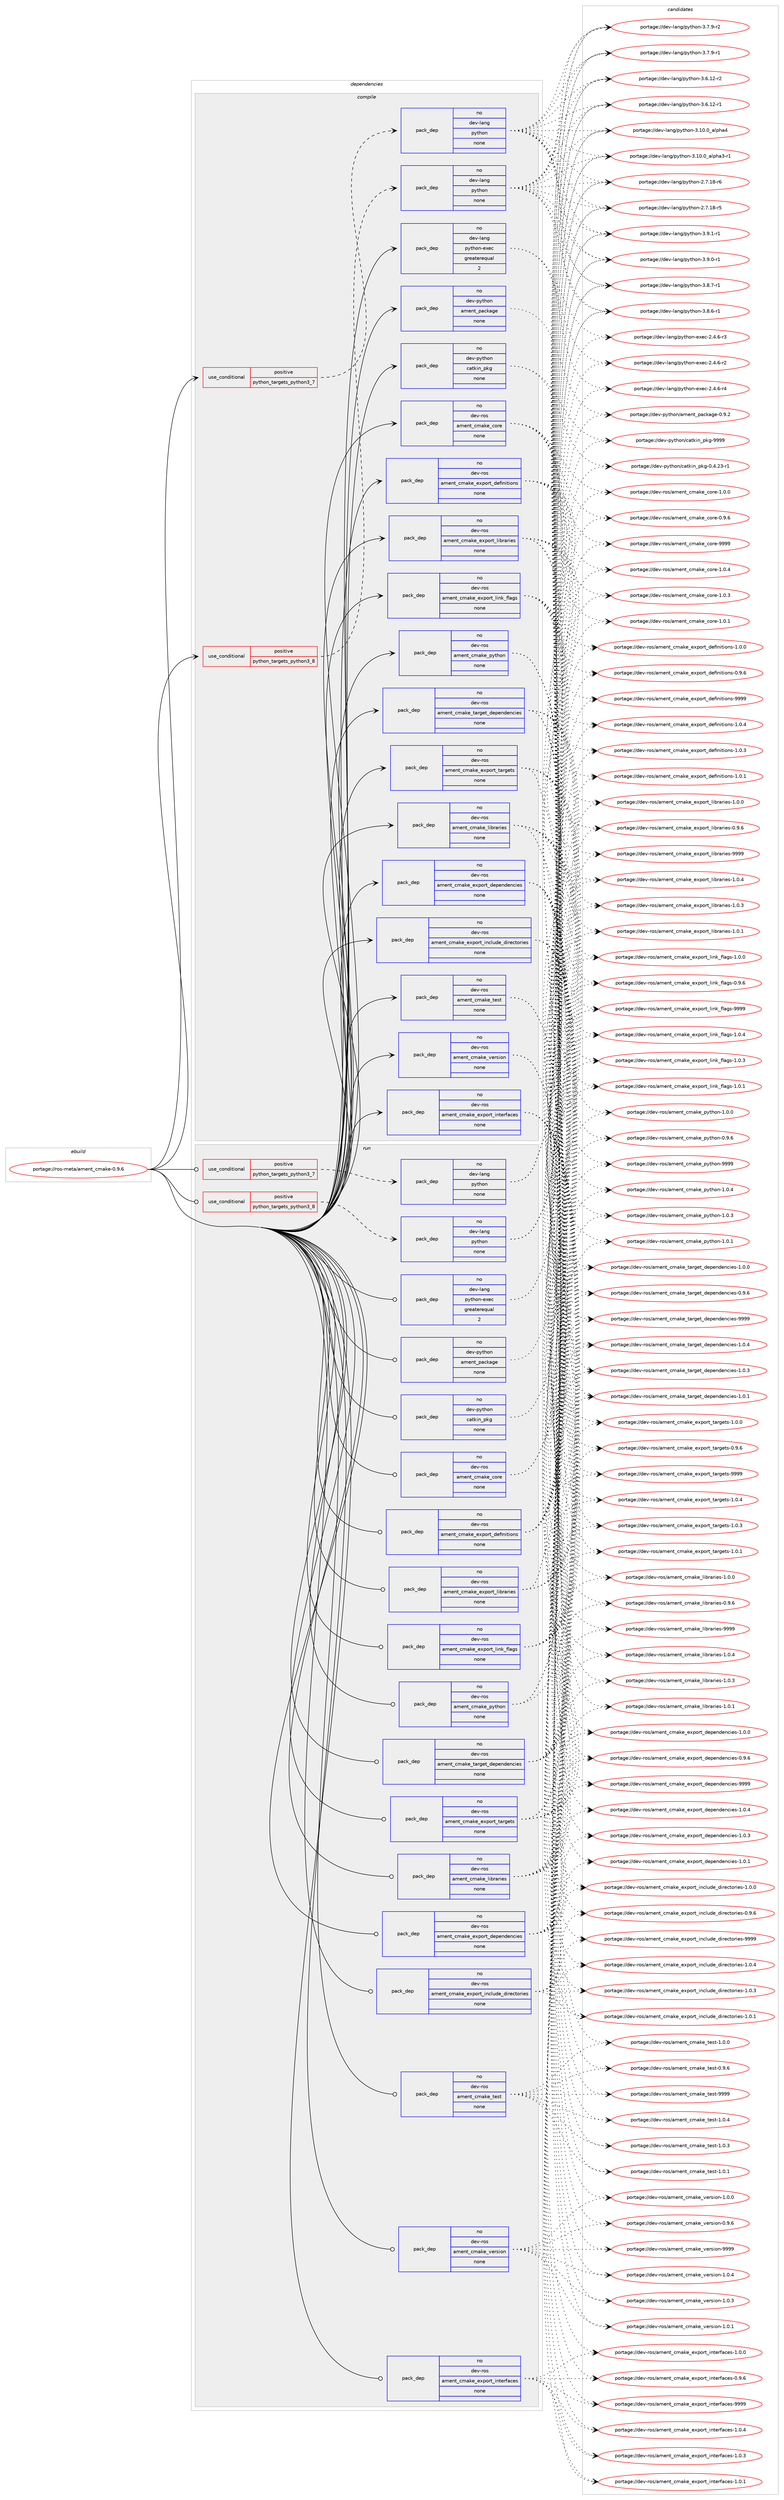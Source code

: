 digraph prolog {

# *************
# Graph options
# *************

newrank=true;
concentrate=true;
compound=true;
graph [rankdir=LR,fontname=Helvetica,fontsize=10,ranksep=1.5];#, ranksep=2.5, nodesep=0.2];
edge  [arrowhead=vee];
node  [fontname=Helvetica,fontsize=10];

# **********
# The ebuild
# **********

subgraph cluster_leftcol {
color=gray;
rank=same;
label=<<i>ebuild</i>>;
id [label="portage://ros-meta/ament_cmake-0.9.6", color=red, width=4, href="../ros-meta/ament_cmake-0.9.6.svg"];
}

# ****************
# The dependencies
# ****************

subgraph cluster_midcol {
color=gray;
label=<<i>dependencies</i>>;
subgraph cluster_compile {
fillcolor="#eeeeee";
style=filled;
label=<<i>compile</i>>;
subgraph cond6095 {
dependency19868 [label=<<TABLE BORDER="0" CELLBORDER="1" CELLSPACING="0" CELLPADDING="4"><TR><TD ROWSPAN="3" CELLPADDING="10">use_conditional</TD></TR><TR><TD>positive</TD></TR><TR><TD>python_targets_python3_7</TD></TR></TABLE>>, shape=none, color=red];
subgraph pack13623 {
dependency19869 [label=<<TABLE BORDER="0" CELLBORDER="1" CELLSPACING="0" CELLPADDING="4" WIDTH="220"><TR><TD ROWSPAN="6" CELLPADDING="30">pack_dep</TD></TR><TR><TD WIDTH="110">no</TD></TR><TR><TD>dev-lang</TD></TR><TR><TD>python</TD></TR><TR><TD>none</TD></TR><TR><TD></TD></TR></TABLE>>, shape=none, color=blue];
}
dependency19868:e -> dependency19869:w [weight=20,style="dashed",arrowhead="vee"];
}
id:e -> dependency19868:w [weight=20,style="solid",arrowhead="vee"];
subgraph cond6096 {
dependency19870 [label=<<TABLE BORDER="0" CELLBORDER="1" CELLSPACING="0" CELLPADDING="4"><TR><TD ROWSPAN="3" CELLPADDING="10">use_conditional</TD></TR><TR><TD>positive</TD></TR><TR><TD>python_targets_python3_8</TD></TR></TABLE>>, shape=none, color=red];
subgraph pack13624 {
dependency19871 [label=<<TABLE BORDER="0" CELLBORDER="1" CELLSPACING="0" CELLPADDING="4" WIDTH="220"><TR><TD ROWSPAN="6" CELLPADDING="30">pack_dep</TD></TR><TR><TD WIDTH="110">no</TD></TR><TR><TD>dev-lang</TD></TR><TR><TD>python</TD></TR><TR><TD>none</TD></TR><TR><TD></TD></TR></TABLE>>, shape=none, color=blue];
}
dependency19870:e -> dependency19871:w [weight=20,style="dashed",arrowhead="vee"];
}
id:e -> dependency19870:w [weight=20,style="solid",arrowhead="vee"];
subgraph pack13625 {
dependency19872 [label=<<TABLE BORDER="0" CELLBORDER="1" CELLSPACING="0" CELLPADDING="4" WIDTH="220"><TR><TD ROWSPAN="6" CELLPADDING="30">pack_dep</TD></TR><TR><TD WIDTH="110">no</TD></TR><TR><TD>dev-lang</TD></TR><TR><TD>python-exec</TD></TR><TR><TD>greaterequal</TD></TR><TR><TD>2</TD></TR></TABLE>>, shape=none, color=blue];
}
id:e -> dependency19872:w [weight=20,style="solid",arrowhead="vee"];
subgraph pack13626 {
dependency19873 [label=<<TABLE BORDER="0" CELLBORDER="1" CELLSPACING="0" CELLPADDING="4" WIDTH="220"><TR><TD ROWSPAN="6" CELLPADDING="30">pack_dep</TD></TR><TR><TD WIDTH="110">no</TD></TR><TR><TD>dev-python</TD></TR><TR><TD>ament_package</TD></TR><TR><TD>none</TD></TR><TR><TD></TD></TR></TABLE>>, shape=none, color=blue];
}
id:e -> dependency19873:w [weight=20,style="solid",arrowhead="vee"];
subgraph pack13627 {
dependency19874 [label=<<TABLE BORDER="0" CELLBORDER="1" CELLSPACING="0" CELLPADDING="4" WIDTH="220"><TR><TD ROWSPAN="6" CELLPADDING="30">pack_dep</TD></TR><TR><TD WIDTH="110">no</TD></TR><TR><TD>dev-python</TD></TR><TR><TD>catkin_pkg</TD></TR><TR><TD>none</TD></TR><TR><TD></TD></TR></TABLE>>, shape=none, color=blue];
}
id:e -> dependency19874:w [weight=20,style="solid",arrowhead="vee"];
subgraph pack13628 {
dependency19875 [label=<<TABLE BORDER="0" CELLBORDER="1" CELLSPACING="0" CELLPADDING="4" WIDTH="220"><TR><TD ROWSPAN="6" CELLPADDING="30">pack_dep</TD></TR><TR><TD WIDTH="110">no</TD></TR><TR><TD>dev-ros</TD></TR><TR><TD>ament_cmake_core</TD></TR><TR><TD>none</TD></TR><TR><TD></TD></TR></TABLE>>, shape=none, color=blue];
}
id:e -> dependency19875:w [weight=20,style="solid",arrowhead="vee"];
subgraph pack13629 {
dependency19876 [label=<<TABLE BORDER="0" CELLBORDER="1" CELLSPACING="0" CELLPADDING="4" WIDTH="220"><TR><TD ROWSPAN="6" CELLPADDING="30">pack_dep</TD></TR><TR><TD WIDTH="110">no</TD></TR><TR><TD>dev-ros</TD></TR><TR><TD>ament_cmake_export_definitions</TD></TR><TR><TD>none</TD></TR><TR><TD></TD></TR></TABLE>>, shape=none, color=blue];
}
id:e -> dependency19876:w [weight=20,style="solid",arrowhead="vee"];
subgraph pack13630 {
dependency19877 [label=<<TABLE BORDER="0" CELLBORDER="1" CELLSPACING="0" CELLPADDING="4" WIDTH="220"><TR><TD ROWSPAN="6" CELLPADDING="30">pack_dep</TD></TR><TR><TD WIDTH="110">no</TD></TR><TR><TD>dev-ros</TD></TR><TR><TD>ament_cmake_export_dependencies</TD></TR><TR><TD>none</TD></TR><TR><TD></TD></TR></TABLE>>, shape=none, color=blue];
}
id:e -> dependency19877:w [weight=20,style="solid",arrowhead="vee"];
subgraph pack13631 {
dependency19878 [label=<<TABLE BORDER="0" CELLBORDER="1" CELLSPACING="0" CELLPADDING="4" WIDTH="220"><TR><TD ROWSPAN="6" CELLPADDING="30">pack_dep</TD></TR><TR><TD WIDTH="110">no</TD></TR><TR><TD>dev-ros</TD></TR><TR><TD>ament_cmake_export_include_directories</TD></TR><TR><TD>none</TD></TR><TR><TD></TD></TR></TABLE>>, shape=none, color=blue];
}
id:e -> dependency19878:w [weight=20,style="solid",arrowhead="vee"];
subgraph pack13632 {
dependency19879 [label=<<TABLE BORDER="0" CELLBORDER="1" CELLSPACING="0" CELLPADDING="4" WIDTH="220"><TR><TD ROWSPAN="6" CELLPADDING="30">pack_dep</TD></TR><TR><TD WIDTH="110">no</TD></TR><TR><TD>dev-ros</TD></TR><TR><TD>ament_cmake_export_interfaces</TD></TR><TR><TD>none</TD></TR><TR><TD></TD></TR></TABLE>>, shape=none, color=blue];
}
id:e -> dependency19879:w [weight=20,style="solid",arrowhead="vee"];
subgraph pack13633 {
dependency19880 [label=<<TABLE BORDER="0" CELLBORDER="1" CELLSPACING="0" CELLPADDING="4" WIDTH="220"><TR><TD ROWSPAN="6" CELLPADDING="30">pack_dep</TD></TR><TR><TD WIDTH="110">no</TD></TR><TR><TD>dev-ros</TD></TR><TR><TD>ament_cmake_export_libraries</TD></TR><TR><TD>none</TD></TR><TR><TD></TD></TR></TABLE>>, shape=none, color=blue];
}
id:e -> dependency19880:w [weight=20,style="solid",arrowhead="vee"];
subgraph pack13634 {
dependency19881 [label=<<TABLE BORDER="0" CELLBORDER="1" CELLSPACING="0" CELLPADDING="4" WIDTH="220"><TR><TD ROWSPAN="6" CELLPADDING="30">pack_dep</TD></TR><TR><TD WIDTH="110">no</TD></TR><TR><TD>dev-ros</TD></TR><TR><TD>ament_cmake_export_link_flags</TD></TR><TR><TD>none</TD></TR><TR><TD></TD></TR></TABLE>>, shape=none, color=blue];
}
id:e -> dependency19881:w [weight=20,style="solid",arrowhead="vee"];
subgraph pack13635 {
dependency19882 [label=<<TABLE BORDER="0" CELLBORDER="1" CELLSPACING="0" CELLPADDING="4" WIDTH="220"><TR><TD ROWSPAN="6" CELLPADDING="30">pack_dep</TD></TR><TR><TD WIDTH="110">no</TD></TR><TR><TD>dev-ros</TD></TR><TR><TD>ament_cmake_export_targets</TD></TR><TR><TD>none</TD></TR><TR><TD></TD></TR></TABLE>>, shape=none, color=blue];
}
id:e -> dependency19882:w [weight=20,style="solid",arrowhead="vee"];
subgraph pack13636 {
dependency19883 [label=<<TABLE BORDER="0" CELLBORDER="1" CELLSPACING="0" CELLPADDING="4" WIDTH="220"><TR><TD ROWSPAN="6" CELLPADDING="30">pack_dep</TD></TR><TR><TD WIDTH="110">no</TD></TR><TR><TD>dev-ros</TD></TR><TR><TD>ament_cmake_libraries</TD></TR><TR><TD>none</TD></TR><TR><TD></TD></TR></TABLE>>, shape=none, color=blue];
}
id:e -> dependency19883:w [weight=20,style="solid",arrowhead="vee"];
subgraph pack13637 {
dependency19884 [label=<<TABLE BORDER="0" CELLBORDER="1" CELLSPACING="0" CELLPADDING="4" WIDTH="220"><TR><TD ROWSPAN="6" CELLPADDING="30">pack_dep</TD></TR><TR><TD WIDTH="110">no</TD></TR><TR><TD>dev-ros</TD></TR><TR><TD>ament_cmake_python</TD></TR><TR><TD>none</TD></TR><TR><TD></TD></TR></TABLE>>, shape=none, color=blue];
}
id:e -> dependency19884:w [weight=20,style="solid",arrowhead="vee"];
subgraph pack13638 {
dependency19885 [label=<<TABLE BORDER="0" CELLBORDER="1" CELLSPACING="0" CELLPADDING="4" WIDTH="220"><TR><TD ROWSPAN="6" CELLPADDING="30">pack_dep</TD></TR><TR><TD WIDTH="110">no</TD></TR><TR><TD>dev-ros</TD></TR><TR><TD>ament_cmake_target_dependencies</TD></TR><TR><TD>none</TD></TR><TR><TD></TD></TR></TABLE>>, shape=none, color=blue];
}
id:e -> dependency19885:w [weight=20,style="solid",arrowhead="vee"];
subgraph pack13639 {
dependency19886 [label=<<TABLE BORDER="0" CELLBORDER="1" CELLSPACING="0" CELLPADDING="4" WIDTH="220"><TR><TD ROWSPAN="6" CELLPADDING="30">pack_dep</TD></TR><TR><TD WIDTH="110">no</TD></TR><TR><TD>dev-ros</TD></TR><TR><TD>ament_cmake_test</TD></TR><TR><TD>none</TD></TR><TR><TD></TD></TR></TABLE>>, shape=none, color=blue];
}
id:e -> dependency19886:w [weight=20,style="solid",arrowhead="vee"];
subgraph pack13640 {
dependency19887 [label=<<TABLE BORDER="0" CELLBORDER="1" CELLSPACING="0" CELLPADDING="4" WIDTH="220"><TR><TD ROWSPAN="6" CELLPADDING="30">pack_dep</TD></TR><TR><TD WIDTH="110">no</TD></TR><TR><TD>dev-ros</TD></TR><TR><TD>ament_cmake_version</TD></TR><TR><TD>none</TD></TR><TR><TD></TD></TR></TABLE>>, shape=none, color=blue];
}
id:e -> dependency19887:w [weight=20,style="solid",arrowhead="vee"];
}
subgraph cluster_compileandrun {
fillcolor="#eeeeee";
style=filled;
label=<<i>compile and run</i>>;
}
subgraph cluster_run {
fillcolor="#eeeeee";
style=filled;
label=<<i>run</i>>;
subgraph cond6097 {
dependency19888 [label=<<TABLE BORDER="0" CELLBORDER="1" CELLSPACING="0" CELLPADDING="4"><TR><TD ROWSPAN="3" CELLPADDING="10">use_conditional</TD></TR><TR><TD>positive</TD></TR><TR><TD>python_targets_python3_7</TD></TR></TABLE>>, shape=none, color=red];
subgraph pack13641 {
dependency19889 [label=<<TABLE BORDER="0" CELLBORDER="1" CELLSPACING="0" CELLPADDING="4" WIDTH="220"><TR><TD ROWSPAN="6" CELLPADDING="30">pack_dep</TD></TR><TR><TD WIDTH="110">no</TD></TR><TR><TD>dev-lang</TD></TR><TR><TD>python</TD></TR><TR><TD>none</TD></TR><TR><TD></TD></TR></TABLE>>, shape=none, color=blue];
}
dependency19888:e -> dependency19889:w [weight=20,style="dashed",arrowhead="vee"];
}
id:e -> dependency19888:w [weight=20,style="solid",arrowhead="odot"];
subgraph cond6098 {
dependency19890 [label=<<TABLE BORDER="0" CELLBORDER="1" CELLSPACING="0" CELLPADDING="4"><TR><TD ROWSPAN="3" CELLPADDING="10">use_conditional</TD></TR><TR><TD>positive</TD></TR><TR><TD>python_targets_python3_8</TD></TR></TABLE>>, shape=none, color=red];
subgraph pack13642 {
dependency19891 [label=<<TABLE BORDER="0" CELLBORDER="1" CELLSPACING="0" CELLPADDING="4" WIDTH="220"><TR><TD ROWSPAN="6" CELLPADDING="30">pack_dep</TD></TR><TR><TD WIDTH="110">no</TD></TR><TR><TD>dev-lang</TD></TR><TR><TD>python</TD></TR><TR><TD>none</TD></TR><TR><TD></TD></TR></TABLE>>, shape=none, color=blue];
}
dependency19890:e -> dependency19891:w [weight=20,style="dashed",arrowhead="vee"];
}
id:e -> dependency19890:w [weight=20,style="solid",arrowhead="odot"];
subgraph pack13643 {
dependency19892 [label=<<TABLE BORDER="0" CELLBORDER="1" CELLSPACING="0" CELLPADDING="4" WIDTH="220"><TR><TD ROWSPAN="6" CELLPADDING="30">pack_dep</TD></TR><TR><TD WIDTH="110">no</TD></TR><TR><TD>dev-lang</TD></TR><TR><TD>python-exec</TD></TR><TR><TD>greaterequal</TD></TR><TR><TD>2</TD></TR></TABLE>>, shape=none, color=blue];
}
id:e -> dependency19892:w [weight=20,style="solid",arrowhead="odot"];
subgraph pack13644 {
dependency19893 [label=<<TABLE BORDER="0" CELLBORDER="1" CELLSPACING="0" CELLPADDING="4" WIDTH="220"><TR><TD ROWSPAN="6" CELLPADDING="30">pack_dep</TD></TR><TR><TD WIDTH="110">no</TD></TR><TR><TD>dev-python</TD></TR><TR><TD>ament_package</TD></TR><TR><TD>none</TD></TR><TR><TD></TD></TR></TABLE>>, shape=none, color=blue];
}
id:e -> dependency19893:w [weight=20,style="solid",arrowhead="odot"];
subgraph pack13645 {
dependency19894 [label=<<TABLE BORDER="0" CELLBORDER="1" CELLSPACING="0" CELLPADDING="4" WIDTH="220"><TR><TD ROWSPAN="6" CELLPADDING="30">pack_dep</TD></TR><TR><TD WIDTH="110">no</TD></TR><TR><TD>dev-python</TD></TR><TR><TD>catkin_pkg</TD></TR><TR><TD>none</TD></TR><TR><TD></TD></TR></TABLE>>, shape=none, color=blue];
}
id:e -> dependency19894:w [weight=20,style="solid",arrowhead="odot"];
subgraph pack13646 {
dependency19895 [label=<<TABLE BORDER="0" CELLBORDER="1" CELLSPACING="0" CELLPADDING="4" WIDTH="220"><TR><TD ROWSPAN="6" CELLPADDING="30">pack_dep</TD></TR><TR><TD WIDTH="110">no</TD></TR><TR><TD>dev-ros</TD></TR><TR><TD>ament_cmake_core</TD></TR><TR><TD>none</TD></TR><TR><TD></TD></TR></TABLE>>, shape=none, color=blue];
}
id:e -> dependency19895:w [weight=20,style="solid",arrowhead="odot"];
subgraph pack13647 {
dependency19896 [label=<<TABLE BORDER="0" CELLBORDER="1" CELLSPACING="0" CELLPADDING="4" WIDTH="220"><TR><TD ROWSPAN="6" CELLPADDING="30">pack_dep</TD></TR><TR><TD WIDTH="110">no</TD></TR><TR><TD>dev-ros</TD></TR><TR><TD>ament_cmake_export_definitions</TD></TR><TR><TD>none</TD></TR><TR><TD></TD></TR></TABLE>>, shape=none, color=blue];
}
id:e -> dependency19896:w [weight=20,style="solid",arrowhead="odot"];
subgraph pack13648 {
dependency19897 [label=<<TABLE BORDER="0" CELLBORDER="1" CELLSPACING="0" CELLPADDING="4" WIDTH="220"><TR><TD ROWSPAN="6" CELLPADDING="30">pack_dep</TD></TR><TR><TD WIDTH="110">no</TD></TR><TR><TD>dev-ros</TD></TR><TR><TD>ament_cmake_export_dependencies</TD></TR><TR><TD>none</TD></TR><TR><TD></TD></TR></TABLE>>, shape=none, color=blue];
}
id:e -> dependency19897:w [weight=20,style="solid",arrowhead="odot"];
subgraph pack13649 {
dependency19898 [label=<<TABLE BORDER="0" CELLBORDER="1" CELLSPACING="0" CELLPADDING="4" WIDTH="220"><TR><TD ROWSPAN="6" CELLPADDING="30">pack_dep</TD></TR><TR><TD WIDTH="110">no</TD></TR><TR><TD>dev-ros</TD></TR><TR><TD>ament_cmake_export_include_directories</TD></TR><TR><TD>none</TD></TR><TR><TD></TD></TR></TABLE>>, shape=none, color=blue];
}
id:e -> dependency19898:w [weight=20,style="solid",arrowhead="odot"];
subgraph pack13650 {
dependency19899 [label=<<TABLE BORDER="0" CELLBORDER="1" CELLSPACING="0" CELLPADDING="4" WIDTH="220"><TR><TD ROWSPAN="6" CELLPADDING="30">pack_dep</TD></TR><TR><TD WIDTH="110">no</TD></TR><TR><TD>dev-ros</TD></TR><TR><TD>ament_cmake_export_interfaces</TD></TR><TR><TD>none</TD></TR><TR><TD></TD></TR></TABLE>>, shape=none, color=blue];
}
id:e -> dependency19899:w [weight=20,style="solid",arrowhead="odot"];
subgraph pack13651 {
dependency19900 [label=<<TABLE BORDER="0" CELLBORDER="1" CELLSPACING="0" CELLPADDING="4" WIDTH="220"><TR><TD ROWSPAN="6" CELLPADDING="30">pack_dep</TD></TR><TR><TD WIDTH="110">no</TD></TR><TR><TD>dev-ros</TD></TR><TR><TD>ament_cmake_export_libraries</TD></TR><TR><TD>none</TD></TR><TR><TD></TD></TR></TABLE>>, shape=none, color=blue];
}
id:e -> dependency19900:w [weight=20,style="solid",arrowhead="odot"];
subgraph pack13652 {
dependency19901 [label=<<TABLE BORDER="0" CELLBORDER="1" CELLSPACING="0" CELLPADDING="4" WIDTH="220"><TR><TD ROWSPAN="6" CELLPADDING="30">pack_dep</TD></TR><TR><TD WIDTH="110">no</TD></TR><TR><TD>dev-ros</TD></TR><TR><TD>ament_cmake_export_link_flags</TD></TR><TR><TD>none</TD></TR><TR><TD></TD></TR></TABLE>>, shape=none, color=blue];
}
id:e -> dependency19901:w [weight=20,style="solid",arrowhead="odot"];
subgraph pack13653 {
dependency19902 [label=<<TABLE BORDER="0" CELLBORDER="1" CELLSPACING="0" CELLPADDING="4" WIDTH="220"><TR><TD ROWSPAN="6" CELLPADDING="30">pack_dep</TD></TR><TR><TD WIDTH="110">no</TD></TR><TR><TD>dev-ros</TD></TR><TR><TD>ament_cmake_export_targets</TD></TR><TR><TD>none</TD></TR><TR><TD></TD></TR></TABLE>>, shape=none, color=blue];
}
id:e -> dependency19902:w [weight=20,style="solid",arrowhead="odot"];
subgraph pack13654 {
dependency19903 [label=<<TABLE BORDER="0" CELLBORDER="1" CELLSPACING="0" CELLPADDING="4" WIDTH="220"><TR><TD ROWSPAN="6" CELLPADDING="30">pack_dep</TD></TR><TR><TD WIDTH="110">no</TD></TR><TR><TD>dev-ros</TD></TR><TR><TD>ament_cmake_libraries</TD></TR><TR><TD>none</TD></TR><TR><TD></TD></TR></TABLE>>, shape=none, color=blue];
}
id:e -> dependency19903:w [weight=20,style="solid",arrowhead="odot"];
subgraph pack13655 {
dependency19904 [label=<<TABLE BORDER="0" CELLBORDER="1" CELLSPACING="0" CELLPADDING="4" WIDTH="220"><TR><TD ROWSPAN="6" CELLPADDING="30">pack_dep</TD></TR><TR><TD WIDTH="110">no</TD></TR><TR><TD>dev-ros</TD></TR><TR><TD>ament_cmake_python</TD></TR><TR><TD>none</TD></TR><TR><TD></TD></TR></TABLE>>, shape=none, color=blue];
}
id:e -> dependency19904:w [weight=20,style="solid",arrowhead="odot"];
subgraph pack13656 {
dependency19905 [label=<<TABLE BORDER="0" CELLBORDER="1" CELLSPACING="0" CELLPADDING="4" WIDTH="220"><TR><TD ROWSPAN="6" CELLPADDING="30">pack_dep</TD></TR><TR><TD WIDTH="110">no</TD></TR><TR><TD>dev-ros</TD></TR><TR><TD>ament_cmake_target_dependencies</TD></TR><TR><TD>none</TD></TR><TR><TD></TD></TR></TABLE>>, shape=none, color=blue];
}
id:e -> dependency19905:w [weight=20,style="solid",arrowhead="odot"];
subgraph pack13657 {
dependency19906 [label=<<TABLE BORDER="0" CELLBORDER="1" CELLSPACING="0" CELLPADDING="4" WIDTH="220"><TR><TD ROWSPAN="6" CELLPADDING="30">pack_dep</TD></TR><TR><TD WIDTH="110">no</TD></TR><TR><TD>dev-ros</TD></TR><TR><TD>ament_cmake_test</TD></TR><TR><TD>none</TD></TR><TR><TD></TD></TR></TABLE>>, shape=none, color=blue];
}
id:e -> dependency19906:w [weight=20,style="solid",arrowhead="odot"];
subgraph pack13658 {
dependency19907 [label=<<TABLE BORDER="0" CELLBORDER="1" CELLSPACING="0" CELLPADDING="4" WIDTH="220"><TR><TD ROWSPAN="6" CELLPADDING="30">pack_dep</TD></TR><TR><TD WIDTH="110">no</TD></TR><TR><TD>dev-ros</TD></TR><TR><TD>ament_cmake_version</TD></TR><TR><TD>none</TD></TR><TR><TD></TD></TR></TABLE>>, shape=none, color=blue];
}
id:e -> dependency19907:w [weight=20,style="solid",arrowhead="odot"];
}
}

# **************
# The candidates
# **************

subgraph cluster_choices {
rank=same;
color=gray;
label=<<i>candidates</i>>;

subgraph choice13623 {
color=black;
nodesep=1;
choice1001011184510897110103471121211161041111104551465746494511449 [label="portage://dev-lang/python-3.9.1-r1", color=red, width=4,href="../dev-lang/python-3.9.1-r1.svg"];
choice1001011184510897110103471121211161041111104551465746484511449 [label="portage://dev-lang/python-3.9.0-r1", color=red, width=4,href="../dev-lang/python-3.9.0-r1.svg"];
choice1001011184510897110103471121211161041111104551465646554511449 [label="portage://dev-lang/python-3.8.7-r1", color=red, width=4,href="../dev-lang/python-3.8.7-r1.svg"];
choice1001011184510897110103471121211161041111104551465646544511449 [label="portage://dev-lang/python-3.8.6-r1", color=red, width=4,href="../dev-lang/python-3.8.6-r1.svg"];
choice1001011184510897110103471121211161041111104551465546574511450 [label="portage://dev-lang/python-3.7.9-r2", color=red, width=4,href="../dev-lang/python-3.7.9-r2.svg"];
choice1001011184510897110103471121211161041111104551465546574511449 [label="portage://dev-lang/python-3.7.9-r1", color=red, width=4,href="../dev-lang/python-3.7.9-r1.svg"];
choice100101118451089711010347112121116104111110455146544649504511450 [label="portage://dev-lang/python-3.6.12-r2", color=red, width=4,href="../dev-lang/python-3.6.12-r2.svg"];
choice100101118451089711010347112121116104111110455146544649504511449 [label="portage://dev-lang/python-3.6.12-r1", color=red, width=4,href="../dev-lang/python-3.6.12-r1.svg"];
choice1001011184510897110103471121211161041111104551464948464895971081121049752 [label="portage://dev-lang/python-3.10.0_alpha4", color=red, width=4,href="../dev-lang/python-3.10.0_alpha4.svg"];
choice10010111845108971101034711212111610411111045514649484648959710811210497514511449 [label="portage://dev-lang/python-3.10.0_alpha3-r1", color=red, width=4,href="../dev-lang/python-3.10.0_alpha3-r1.svg"];
choice100101118451089711010347112121116104111110455046554649564511454 [label="portage://dev-lang/python-2.7.18-r6", color=red, width=4,href="../dev-lang/python-2.7.18-r6.svg"];
choice100101118451089711010347112121116104111110455046554649564511453 [label="portage://dev-lang/python-2.7.18-r5", color=red, width=4,href="../dev-lang/python-2.7.18-r5.svg"];
dependency19869:e -> choice1001011184510897110103471121211161041111104551465746494511449:w [style=dotted,weight="100"];
dependency19869:e -> choice1001011184510897110103471121211161041111104551465746484511449:w [style=dotted,weight="100"];
dependency19869:e -> choice1001011184510897110103471121211161041111104551465646554511449:w [style=dotted,weight="100"];
dependency19869:e -> choice1001011184510897110103471121211161041111104551465646544511449:w [style=dotted,weight="100"];
dependency19869:e -> choice1001011184510897110103471121211161041111104551465546574511450:w [style=dotted,weight="100"];
dependency19869:e -> choice1001011184510897110103471121211161041111104551465546574511449:w [style=dotted,weight="100"];
dependency19869:e -> choice100101118451089711010347112121116104111110455146544649504511450:w [style=dotted,weight="100"];
dependency19869:e -> choice100101118451089711010347112121116104111110455146544649504511449:w [style=dotted,weight="100"];
dependency19869:e -> choice1001011184510897110103471121211161041111104551464948464895971081121049752:w [style=dotted,weight="100"];
dependency19869:e -> choice10010111845108971101034711212111610411111045514649484648959710811210497514511449:w [style=dotted,weight="100"];
dependency19869:e -> choice100101118451089711010347112121116104111110455046554649564511454:w [style=dotted,weight="100"];
dependency19869:e -> choice100101118451089711010347112121116104111110455046554649564511453:w [style=dotted,weight="100"];
}
subgraph choice13624 {
color=black;
nodesep=1;
choice1001011184510897110103471121211161041111104551465746494511449 [label="portage://dev-lang/python-3.9.1-r1", color=red, width=4,href="../dev-lang/python-3.9.1-r1.svg"];
choice1001011184510897110103471121211161041111104551465746484511449 [label="portage://dev-lang/python-3.9.0-r1", color=red, width=4,href="../dev-lang/python-3.9.0-r1.svg"];
choice1001011184510897110103471121211161041111104551465646554511449 [label="portage://dev-lang/python-3.8.7-r1", color=red, width=4,href="../dev-lang/python-3.8.7-r1.svg"];
choice1001011184510897110103471121211161041111104551465646544511449 [label="portage://dev-lang/python-3.8.6-r1", color=red, width=4,href="../dev-lang/python-3.8.6-r1.svg"];
choice1001011184510897110103471121211161041111104551465546574511450 [label="portage://dev-lang/python-3.7.9-r2", color=red, width=4,href="../dev-lang/python-3.7.9-r2.svg"];
choice1001011184510897110103471121211161041111104551465546574511449 [label="portage://dev-lang/python-3.7.9-r1", color=red, width=4,href="../dev-lang/python-3.7.9-r1.svg"];
choice100101118451089711010347112121116104111110455146544649504511450 [label="portage://dev-lang/python-3.6.12-r2", color=red, width=4,href="../dev-lang/python-3.6.12-r2.svg"];
choice100101118451089711010347112121116104111110455146544649504511449 [label="portage://dev-lang/python-3.6.12-r1", color=red, width=4,href="../dev-lang/python-3.6.12-r1.svg"];
choice1001011184510897110103471121211161041111104551464948464895971081121049752 [label="portage://dev-lang/python-3.10.0_alpha4", color=red, width=4,href="../dev-lang/python-3.10.0_alpha4.svg"];
choice10010111845108971101034711212111610411111045514649484648959710811210497514511449 [label="portage://dev-lang/python-3.10.0_alpha3-r1", color=red, width=4,href="../dev-lang/python-3.10.0_alpha3-r1.svg"];
choice100101118451089711010347112121116104111110455046554649564511454 [label="portage://dev-lang/python-2.7.18-r6", color=red, width=4,href="../dev-lang/python-2.7.18-r6.svg"];
choice100101118451089711010347112121116104111110455046554649564511453 [label="portage://dev-lang/python-2.7.18-r5", color=red, width=4,href="../dev-lang/python-2.7.18-r5.svg"];
dependency19871:e -> choice1001011184510897110103471121211161041111104551465746494511449:w [style=dotted,weight="100"];
dependency19871:e -> choice1001011184510897110103471121211161041111104551465746484511449:w [style=dotted,weight="100"];
dependency19871:e -> choice1001011184510897110103471121211161041111104551465646554511449:w [style=dotted,weight="100"];
dependency19871:e -> choice1001011184510897110103471121211161041111104551465646544511449:w [style=dotted,weight="100"];
dependency19871:e -> choice1001011184510897110103471121211161041111104551465546574511450:w [style=dotted,weight="100"];
dependency19871:e -> choice1001011184510897110103471121211161041111104551465546574511449:w [style=dotted,weight="100"];
dependency19871:e -> choice100101118451089711010347112121116104111110455146544649504511450:w [style=dotted,weight="100"];
dependency19871:e -> choice100101118451089711010347112121116104111110455146544649504511449:w [style=dotted,weight="100"];
dependency19871:e -> choice1001011184510897110103471121211161041111104551464948464895971081121049752:w [style=dotted,weight="100"];
dependency19871:e -> choice10010111845108971101034711212111610411111045514649484648959710811210497514511449:w [style=dotted,weight="100"];
dependency19871:e -> choice100101118451089711010347112121116104111110455046554649564511454:w [style=dotted,weight="100"];
dependency19871:e -> choice100101118451089711010347112121116104111110455046554649564511453:w [style=dotted,weight="100"];
}
subgraph choice13625 {
color=black;
nodesep=1;
choice10010111845108971101034711212111610411111045101120101994550465246544511452 [label="portage://dev-lang/python-exec-2.4.6-r4", color=red, width=4,href="../dev-lang/python-exec-2.4.6-r4.svg"];
choice10010111845108971101034711212111610411111045101120101994550465246544511451 [label="portage://dev-lang/python-exec-2.4.6-r3", color=red, width=4,href="../dev-lang/python-exec-2.4.6-r3.svg"];
choice10010111845108971101034711212111610411111045101120101994550465246544511450 [label="portage://dev-lang/python-exec-2.4.6-r2", color=red, width=4,href="../dev-lang/python-exec-2.4.6-r2.svg"];
dependency19872:e -> choice10010111845108971101034711212111610411111045101120101994550465246544511452:w [style=dotted,weight="100"];
dependency19872:e -> choice10010111845108971101034711212111610411111045101120101994550465246544511451:w [style=dotted,weight="100"];
dependency19872:e -> choice10010111845108971101034711212111610411111045101120101994550465246544511450:w [style=dotted,weight="100"];
}
subgraph choice13626 {
color=black;
nodesep=1;
choice10010111845112121116104111110479710910111011695112979910797103101454846574650 [label="portage://dev-python/ament_package-0.9.2", color=red, width=4,href="../dev-python/ament_package-0.9.2.svg"];
dependency19873:e -> choice10010111845112121116104111110479710910111011695112979910797103101454846574650:w [style=dotted,weight="100"];
}
subgraph choice13627 {
color=black;
nodesep=1;
choice10010111845112121116104111110479997116107105110951121071034557575757 [label="portage://dev-python/catkin_pkg-9999", color=red, width=4,href="../dev-python/catkin_pkg-9999.svg"];
choice1001011184511212111610411111047999711610710511095112107103454846524650514511449 [label="portage://dev-python/catkin_pkg-0.4.23-r1", color=red, width=4,href="../dev-python/catkin_pkg-0.4.23-r1.svg"];
dependency19874:e -> choice10010111845112121116104111110479997116107105110951121071034557575757:w [style=dotted,weight="100"];
dependency19874:e -> choice1001011184511212111610411111047999711610710511095112107103454846524650514511449:w [style=dotted,weight="100"];
}
subgraph choice13628 {
color=black;
nodesep=1;
choice10010111845114111115479710910111011695991099710710195991111141014557575757 [label="portage://dev-ros/ament_cmake_core-9999", color=red, width=4,href="../dev-ros/ament_cmake_core-9999.svg"];
choice1001011184511411111547971091011101169599109971071019599111114101454946484652 [label="portage://dev-ros/ament_cmake_core-1.0.4", color=red, width=4,href="../dev-ros/ament_cmake_core-1.0.4.svg"];
choice1001011184511411111547971091011101169599109971071019599111114101454946484651 [label="portage://dev-ros/ament_cmake_core-1.0.3", color=red, width=4,href="../dev-ros/ament_cmake_core-1.0.3.svg"];
choice1001011184511411111547971091011101169599109971071019599111114101454946484649 [label="portage://dev-ros/ament_cmake_core-1.0.1", color=red, width=4,href="../dev-ros/ament_cmake_core-1.0.1.svg"];
choice1001011184511411111547971091011101169599109971071019599111114101454946484648 [label="portage://dev-ros/ament_cmake_core-1.0.0", color=red, width=4,href="../dev-ros/ament_cmake_core-1.0.0.svg"];
choice1001011184511411111547971091011101169599109971071019599111114101454846574654 [label="portage://dev-ros/ament_cmake_core-0.9.6", color=red, width=4,href="../dev-ros/ament_cmake_core-0.9.6.svg"];
dependency19875:e -> choice10010111845114111115479710910111011695991099710710195991111141014557575757:w [style=dotted,weight="100"];
dependency19875:e -> choice1001011184511411111547971091011101169599109971071019599111114101454946484652:w [style=dotted,weight="100"];
dependency19875:e -> choice1001011184511411111547971091011101169599109971071019599111114101454946484651:w [style=dotted,weight="100"];
dependency19875:e -> choice1001011184511411111547971091011101169599109971071019599111114101454946484649:w [style=dotted,weight="100"];
dependency19875:e -> choice1001011184511411111547971091011101169599109971071019599111114101454946484648:w [style=dotted,weight="100"];
dependency19875:e -> choice1001011184511411111547971091011101169599109971071019599111114101454846574654:w [style=dotted,weight="100"];
}
subgraph choice13629 {
color=black;
nodesep=1;
choice10010111845114111115479710910111011695991099710710195101120112111114116951001011021051101051161051111101154557575757 [label="portage://dev-ros/ament_cmake_export_definitions-9999", color=red, width=4,href="../dev-ros/ament_cmake_export_definitions-9999.svg"];
choice1001011184511411111547971091011101169599109971071019510112011211111411695100101102105110105116105111110115454946484652 [label="portage://dev-ros/ament_cmake_export_definitions-1.0.4", color=red, width=4,href="../dev-ros/ament_cmake_export_definitions-1.0.4.svg"];
choice1001011184511411111547971091011101169599109971071019510112011211111411695100101102105110105116105111110115454946484651 [label="portage://dev-ros/ament_cmake_export_definitions-1.0.3", color=red, width=4,href="../dev-ros/ament_cmake_export_definitions-1.0.3.svg"];
choice1001011184511411111547971091011101169599109971071019510112011211111411695100101102105110105116105111110115454946484649 [label="portage://dev-ros/ament_cmake_export_definitions-1.0.1", color=red, width=4,href="../dev-ros/ament_cmake_export_definitions-1.0.1.svg"];
choice1001011184511411111547971091011101169599109971071019510112011211111411695100101102105110105116105111110115454946484648 [label="portage://dev-ros/ament_cmake_export_definitions-1.0.0", color=red, width=4,href="../dev-ros/ament_cmake_export_definitions-1.0.0.svg"];
choice1001011184511411111547971091011101169599109971071019510112011211111411695100101102105110105116105111110115454846574654 [label="portage://dev-ros/ament_cmake_export_definitions-0.9.6", color=red, width=4,href="../dev-ros/ament_cmake_export_definitions-0.9.6.svg"];
dependency19876:e -> choice10010111845114111115479710910111011695991099710710195101120112111114116951001011021051101051161051111101154557575757:w [style=dotted,weight="100"];
dependency19876:e -> choice1001011184511411111547971091011101169599109971071019510112011211111411695100101102105110105116105111110115454946484652:w [style=dotted,weight="100"];
dependency19876:e -> choice1001011184511411111547971091011101169599109971071019510112011211111411695100101102105110105116105111110115454946484651:w [style=dotted,weight="100"];
dependency19876:e -> choice1001011184511411111547971091011101169599109971071019510112011211111411695100101102105110105116105111110115454946484649:w [style=dotted,weight="100"];
dependency19876:e -> choice1001011184511411111547971091011101169599109971071019510112011211111411695100101102105110105116105111110115454946484648:w [style=dotted,weight="100"];
dependency19876:e -> choice1001011184511411111547971091011101169599109971071019510112011211111411695100101102105110105116105111110115454846574654:w [style=dotted,weight="100"];
}
subgraph choice13630 {
color=black;
nodesep=1;
choice1001011184511411111547971091011101169599109971071019510112011211111411695100101112101110100101110991051011154557575757 [label="portage://dev-ros/ament_cmake_export_dependencies-9999", color=red, width=4,href="../dev-ros/ament_cmake_export_dependencies-9999.svg"];
choice100101118451141111154797109101110116959910997107101951011201121111141169510010111210111010010111099105101115454946484652 [label="portage://dev-ros/ament_cmake_export_dependencies-1.0.4", color=red, width=4,href="../dev-ros/ament_cmake_export_dependencies-1.0.4.svg"];
choice100101118451141111154797109101110116959910997107101951011201121111141169510010111210111010010111099105101115454946484651 [label="portage://dev-ros/ament_cmake_export_dependencies-1.0.3", color=red, width=4,href="../dev-ros/ament_cmake_export_dependencies-1.0.3.svg"];
choice100101118451141111154797109101110116959910997107101951011201121111141169510010111210111010010111099105101115454946484649 [label="portage://dev-ros/ament_cmake_export_dependencies-1.0.1", color=red, width=4,href="../dev-ros/ament_cmake_export_dependencies-1.0.1.svg"];
choice100101118451141111154797109101110116959910997107101951011201121111141169510010111210111010010111099105101115454946484648 [label="portage://dev-ros/ament_cmake_export_dependencies-1.0.0", color=red, width=4,href="../dev-ros/ament_cmake_export_dependencies-1.0.0.svg"];
choice100101118451141111154797109101110116959910997107101951011201121111141169510010111210111010010111099105101115454846574654 [label="portage://dev-ros/ament_cmake_export_dependencies-0.9.6", color=red, width=4,href="../dev-ros/ament_cmake_export_dependencies-0.9.6.svg"];
dependency19877:e -> choice1001011184511411111547971091011101169599109971071019510112011211111411695100101112101110100101110991051011154557575757:w [style=dotted,weight="100"];
dependency19877:e -> choice100101118451141111154797109101110116959910997107101951011201121111141169510010111210111010010111099105101115454946484652:w [style=dotted,weight="100"];
dependency19877:e -> choice100101118451141111154797109101110116959910997107101951011201121111141169510010111210111010010111099105101115454946484651:w [style=dotted,weight="100"];
dependency19877:e -> choice100101118451141111154797109101110116959910997107101951011201121111141169510010111210111010010111099105101115454946484649:w [style=dotted,weight="100"];
dependency19877:e -> choice100101118451141111154797109101110116959910997107101951011201121111141169510010111210111010010111099105101115454946484648:w [style=dotted,weight="100"];
dependency19877:e -> choice100101118451141111154797109101110116959910997107101951011201121111141169510010111210111010010111099105101115454846574654:w [style=dotted,weight="100"];
}
subgraph choice13631 {
color=black;
nodesep=1;
choice10010111845114111115479710910111011695991099710710195101120112111114116951051109910811710010195100105114101991161111141051011154557575757 [label="portage://dev-ros/ament_cmake_export_include_directories-9999", color=red, width=4,href="../dev-ros/ament_cmake_export_include_directories-9999.svg"];
choice1001011184511411111547971091011101169599109971071019510112011211111411695105110991081171001019510010511410199116111114105101115454946484652 [label="portage://dev-ros/ament_cmake_export_include_directories-1.0.4", color=red, width=4,href="../dev-ros/ament_cmake_export_include_directories-1.0.4.svg"];
choice1001011184511411111547971091011101169599109971071019510112011211111411695105110991081171001019510010511410199116111114105101115454946484651 [label="portage://dev-ros/ament_cmake_export_include_directories-1.0.3", color=red, width=4,href="../dev-ros/ament_cmake_export_include_directories-1.0.3.svg"];
choice1001011184511411111547971091011101169599109971071019510112011211111411695105110991081171001019510010511410199116111114105101115454946484649 [label="portage://dev-ros/ament_cmake_export_include_directories-1.0.1", color=red, width=4,href="../dev-ros/ament_cmake_export_include_directories-1.0.1.svg"];
choice1001011184511411111547971091011101169599109971071019510112011211111411695105110991081171001019510010511410199116111114105101115454946484648 [label="portage://dev-ros/ament_cmake_export_include_directories-1.0.0", color=red, width=4,href="../dev-ros/ament_cmake_export_include_directories-1.0.0.svg"];
choice1001011184511411111547971091011101169599109971071019510112011211111411695105110991081171001019510010511410199116111114105101115454846574654 [label="portage://dev-ros/ament_cmake_export_include_directories-0.9.6", color=red, width=4,href="../dev-ros/ament_cmake_export_include_directories-0.9.6.svg"];
dependency19878:e -> choice10010111845114111115479710910111011695991099710710195101120112111114116951051109910811710010195100105114101991161111141051011154557575757:w [style=dotted,weight="100"];
dependency19878:e -> choice1001011184511411111547971091011101169599109971071019510112011211111411695105110991081171001019510010511410199116111114105101115454946484652:w [style=dotted,weight="100"];
dependency19878:e -> choice1001011184511411111547971091011101169599109971071019510112011211111411695105110991081171001019510010511410199116111114105101115454946484651:w [style=dotted,weight="100"];
dependency19878:e -> choice1001011184511411111547971091011101169599109971071019510112011211111411695105110991081171001019510010511410199116111114105101115454946484649:w [style=dotted,weight="100"];
dependency19878:e -> choice1001011184511411111547971091011101169599109971071019510112011211111411695105110991081171001019510010511410199116111114105101115454946484648:w [style=dotted,weight="100"];
dependency19878:e -> choice1001011184511411111547971091011101169599109971071019510112011211111411695105110991081171001019510010511410199116111114105101115454846574654:w [style=dotted,weight="100"];
}
subgraph choice13632 {
color=black;
nodesep=1;
choice100101118451141111154797109101110116959910997107101951011201121111141169510511011610111410297991011154557575757 [label="portage://dev-ros/ament_cmake_export_interfaces-9999", color=red, width=4,href="../dev-ros/ament_cmake_export_interfaces-9999.svg"];
choice10010111845114111115479710910111011695991099710710195101120112111114116951051101161011141029799101115454946484652 [label="portage://dev-ros/ament_cmake_export_interfaces-1.0.4", color=red, width=4,href="../dev-ros/ament_cmake_export_interfaces-1.0.4.svg"];
choice10010111845114111115479710910111011695991099710710195101120112111114116951051101161011141029799101115454946484651 [label="portage://dev-ros/ament_cmake_export_interfaces-1.0.3", color=red, width=4,href="../dev-ros/ament_cmake_export_interfaces-1.0.3.svg"];
choice10010111845114111115479710910111011695991099710710195101120112111114116951051101161011141029799101115454946484649 [label="portage://dev-ros/ament_cmake_export_interfaces-1.0.1", color=red, width=4,href="../dev-ros/ament_cmake_export_interfaces-1.0.1.svg"];
choice10010111845114111115479710910111011695991099710710195101120112111114116951051101161011141029799101115454946484648 [label="portage://dev-ros/ament_cmake_export_interfaces-1.0.0", color=red, width=4,href="../dev-ros/ament_cmake_export_interfaces-1.0.0.svg"];
choice10010111845114111115479710910111011695991099710710195101120112111114116951051101161011141029799101115454846574654 [label="portage://dev-ros/ament_cmake_export_interfaces-0.9.6", color=red, width=4,href="../dev-ros/ament_cmake_export_interfaces-0.9.6.svg"];
dependency19879:e -> choice100101118451141111154797109101110116959910997107101951011201121111141169510511011610111410297991011154557575757:w [style=dotted,weight="100"];
dependency19879:e -> choice10010111845114111115479710910111011695991099710710195101120112111114116951051101161011141029799101115454946484652:w [style=dotted,weight="100"];
dependency19879:e -> choice10010111845114111115479710910111011695991099710710195101120112111114116951051101161011141029799101115454946484651:w [style=dotted,weight="100"];
dependency19879:e -> choice10010111845114111115479710910111011695991099710710195101120112111114116951051101161011141029799101115454946484649:w [style=dotted,weight="100"];
dependency19879:e -> choice10010111845114111115479710910111011695991099710710195101120112111114116951051101161011141029799101115454946484648:w [style=dotted,weight="100"];
dependency19879:e -> choice10010111845114111115479710910111011695991099710710195101120112111114116951051101161011141029799101115454846574654:w [style=dotted,weight="100"];
}
subgraph choice13633 {
color=black;
nodesep=1;
choice100101118451141111154797109101110116959910997107101951011201121111141169510810598114971141051011154557575757 [label="portage://dev-ros/ament_cmake_export_libraries-9999", color=red, width=4,href="../dev-ros/ament_cmake_export_libraries-9999.svg"];
choice10010111845114111115479710910111011695991099710710195101120112111114116951081059811497114105101115454946484652 [label="portage://dev-ros/ament_cmake_export_libraries-1.0.4", color=red, width=4,href="../dev-ros/ament_cmake_export_libraries-1.0.4.svg"];
choice10010111845114111115479710910111011695991099710710195101120112111114116951081059811497114105101115454946484651 [label="portage://dev-ros/ament_cmake_export_libraries-1.0.3", color=red, width=4,href="../dev-ros/ament_cmake_export_libraries-1.0.3.svg"];
choice10010111845114111115479710910111011695991099710710195101120112111114116951081059811497114105101115454946484649 [label="portage://dev-ros/ament_cmake_export_libraries-1.0.1", color=red, width=4,href="../dev-ros/ament_cmake_export_libraries-1.0.1.svg"];
choice10010111845114111115479710910111011695991099710710195101120112111114116951081059811497114105101115454946484648 [label="portage://dev-ros/ament_cmake_export_libraries-1.0.0", color=red, width=4,href="../dev-ros/ament_cmake_export_libraries-1.0.0.svg"];
choice10010111845114111115479710910111011695991099710710195101120112111114116951081059811497114105101115454846574654 [label="portage://dev-ros/ament_cmake_export_libraries-0.9.6", color=red, width=4,href="../dev-ros/ament_cmake_export_libraries-0.9.6.svg"];
dependency19880:e -> choice100101118451141111154797109101110116959910997107101951011201121111141169510810598114971141051011154557575757:w [style=dotted,weight="100"];
dependency19880:e -> choice10010111845114111115479710910111011695991099710710195101120112111114116951081059811497114105101115454946484652:w [style=dotted,weight="100"];
dependency19880:e -> choice10010111845114111115479710910111011695991099710710195101120112111114116951081059811497114105101115454946484651:w [style=dotted,weight="100"];
dependency19880:e -> choice10010111845114111115479710910111011695991099710710195101120112111114116951081059811497114105101115454946484649:w [style=dotted,weight="100"];
dependency19880:e -> choice10010111845114111115479710910111011695991099710710195101120112111114116951081059811497114105101115454946484648:w [style=dotted,weight="100"];
dependency19880:e -> choice10010111845114111115479710910111011695991099710710195101120112111114116951081059811497114105101115454846574654:w [style=dotted,weight="100"];
}
subgraph choice13634 {
color=black;
nodesep=1;
choice100101118451141111154797109101110116959910997107101951011201121111141169510810511010795102108971031154557575757 [label="portage://dev-ros/ament_cmake_export_link_flags-9999", color=red, width=4,href="../dev-ros/ament_cmake_export_link_flags-9999.svg"];
choice10010111845114111115479710910111011695991099710710195101120112111114116951081051101079510210897103115454946484652 [label="portage://dev-ros/ament_cmake_export_link_flags-1.0.4", color=red, width=4,href="../dev-ros/ament_cmake_export_link_flags-1.0.4.svg"];
choice10010111845114111115479710910111011695991099710710195101120112111114116951081051101079510210897103115454946484651 [label="portage://dev-ros/ament_cmake_export_link_flags-1.0.3", color=red, width=4,href="../dev-ros/ament_cmake_export_link_flags-1.0.3.svg"];
choice10010111845114111115479710910111011695991099710710195101120112111114116951081051101079510210897103115454946484649 [label="portage://dev-ros/ament_cmake_export_link_flags-1.0.1", color=red, width=4,href="../dev-ros/ament_cmake_export_link_flags-1.0.1.svg"];
choice10010111845114111115479710910111011695991099710710195101120112111114116951081051101079510210897103115454946484648 [label="portage://dev-ros/ament_cmake_export_link_flags-1.0.0", color=red, width=4,href="../dev-ros/ament_cmake_export_link_flags-1.0.0.svg"];
choice10010111845114111115479710910111011695991099710710195101120112111114116951081051101079510210897103115454846574654 [label="portage://dev-ros/ament_cmake_export_link_flags-0.9.6", color=red, width=4,href="../dev-ros/ament_cmake_export_link_flags-0.9.6.svg"];
dependency19881:e -> choice100101118451141111154797109101110116959910997107101951011201121111141169510810511010795102108971031154557575757:w [style=dotted,weight="100"];
dependency19881:e -> choice10010111845114111115479710910111011695991099710710195101120112111114116951081051101079510210897103115454946484652:w [style=dotted,weight="100"];
dependency19881:e -> choice10010111845114111115479710910111011695991099710710195101120112111114116951081051101079510210897103115454946484651:w [style=dotted,weight="100"];
dependency19881:e -> choice10010111845114111115479710910111011695991099710710195101120112111114116951081051101079510210897103115454946484649:w [style=dotted,weight="100"];
dependency19881:e -> choice10010111845114111115479710910111011695991099710710195101120112111114116951081051101079510210897103115454946484648:w [style=dotted,weight="100"];
dependency19881:e -> choice10010111845114111115479710910111011695991099710710195101120112111114116951081051101079510210897103115454846574654:w [style=dotted,weight="100"];
}
subgraph choice13635 {
color=black;
nodesep=1;
choice1001011184511411111547971091011101169599109971071019510112011211111411695116971141031011161154557575757 [label="portage://dev-ros/ament_cmake_export_targets-9999", color=red, width=4,href="../dev-ros/ament_cmake_export_targets-9999.svg"];
choice100101118451141111154797109101110116959910997107101951011201121111141169511697114103101116115454946484652 [label="portage://dev-ros/ament_cmake_export_targets-1.0.4", color=red, width=4,href="../dev-ros/ament_cmake_export_targets-1.0.4.svg"];
choice100101118451141111154797109101110116959910997107101951011201121111141169511697114103101116115454946484651 [label="portage://dev-ros/ament_cmake_export_targets-1.0.3", color=red, width=4,href="../dev-ros/ament_cmake_export_targets-1.0.3.svg"];
choice100101118451141111154797109101110116959910997107101951011201121111141169511697114103101116115454946484649 [label="portage://dev-ros/ament_cmake_export_targets-1.0.1", color=red, width=4,href="../dev-ros/ament_cmake_export_targets-1.0.1.svg"];
choice100101118451141111154797109101110116959910997107101951011201121111141169511697114103101116115454946484648 [label="portage://dev-ros/ament_cmake_export_targets-1.0.0", color=red, width=4,href="../dev-ros/ament_cmake_export_targets-1.0.0.svg"];
choice100101118451141111154797109101110116959910997107101951011201121111141169511697114103101116115454846574654 [label="portage://dev-ros/ament_cmake_export_targets-0.9.6", color=red, width=4,href="../dev-ros/ament_cmake_export_targets-0.9.6.svg"];
dependency19882:e -> choice1001011184511411111547971091011101169599109971071019510112011211111411695116971141031011161154557575757:w [style=dotted,weight="100"];
dependency19882:e -> choice100101118451141111154797109101110116959910997107101951011201121111141169511697114103101116115454946484652:w [style=dotted,weight="100"];
dependency19882:e -> choice100101118451141111154797109101110116959910997107101951011201121111141169511697114103101116115454946484651:w [style=dotted,weight="100"];
dependency19882:e -> choice100101118451141111154797109101110116959910997107101951011201121111141169511697114103101116115454946484649:w [style=dotted,weight="100"];
dependency19882:e -> choice100101118451141111154797109101110116959910997107101951011201121111141169511697114103101116115454946484648:w [style=dotted,weight="100"];
dependency19882:e -> choice100101118451141111154797109101110116959910997107101951011201121111141169511697114103101116115454846574654:w [style=dotted,weight="100"];
}
subgraph choice13636 {
color=black;
nodesep=1;
choice1001011184511411111547971091011101169599109971071019510810598114971141051011154557575757 [label="portage://dev-ros/ament_cmake_libraries-9999", color=red, width=4,href="../dev-ros/ament_cmake_libraries-9999.svg"];
choice100101118451141111154797109101110116959910997107101951081059811497114105101115454946484652 [label="portage://dev-ros/ament_cmake_libraries-1.0.4", color=red, width=4,href="../dev-ros/ament_cmake_libraries-1.0.4.svg"];
choice100101118451141111154797109101110116959910997107101951081059811497114105101115454946484651 [label="portage://dev-ros/ament_cmake_libraries-1.0.3", color=red, width=4,href="../dev-ros/ament_cmake_libraries-1.0.3.svg"];
choice100101118451141111154797109101110116959910997107101951081059811497114105101115454946484649 [label="portage://dev-ros/ament_cmake_libraries-1.0.1", color=red, width=4,href="../dev-ros/ament_cmake_libraries-1.0.1.svg"];
choice100101118451141111154797109101110116959910997107101951081059811497114105101115454946484648 [label="portage://dev-ros/ament_cmake_libraries-1.0.0", color=red, width=4,href="../dev-ros/ament_cmake_libraries-1.0.0.svg"];
choice100101118451141111154797109101110116959910997107101951081059811497114105101115454846574654 [label="portage://dev-ros/ament_cmake_libraries-0.9.6", color=red, width=4,href="../dev-ros/ament_cmake_libraries-0.9.6.svg"];
dependency19883:e -> choice1001011184511411111547971091011101169599109971071019510810598114971141051011154557575757:w [style=dotted,weight="100"];
dependency19883:e -> choice100101118451141111154797109101110116959910997107101951081059811497114105101115454946484652:w [style=dotted,weight="100"];
dependency19883:e -> choice100101118451141111154797109101110116959910997107101951081059811497114105101115454946484651:w [style=dotted,weight="100"];
dependency19883:e -> choice100101118451141111154797109101110116959910997107101951081059811497114105101115454946484649:w [style=dotted,weight="100"];
dependency19883:e -> choice100101118451141111154797109101110116959910997107101951081059811497114105101115454946484648:w [style=dotted,weight="100"];
dependency19883:e -> choice100101118451141111154797109101110116959910997107101951081059811497114105101115454846574654:w [style=dotted,weight="100"];
}
subgraph choice13637 {
color=black;
nodesep=1;
choice100101118451141111154797109101110116959910997107101951121211161041111104557575757 [label="portage://dev-ros/ament_cmake_python-9999", color=red, width=4,href="../dev-ros/ament_cmake_python-9999.svg"];
choice10010111845114111115479710910111011695991099710710195112121116104111110454946484652 [label="portage://dev-ros/ament_cmake_python-1.0.4", color=red, width=4,href="../dev-ros/ament_cmake_python-1.0.4.svg"];
choice10010111845114111115479710910111011695991099710710195112121116104111110454946484651 [label="portage://dev-ros/ament_cmake_python-1.0.3", color=red, width=4,href="../dev-ros/ament_cmake_python-1.0.3.svg"];
choice10010111845114111115479710910111011695991099710710195112121116104111110454946484649 [label="portage://dev-ros/ament_cmake_python-1.0.1", color=red, width=4,href="../dev-ros/ament_cmake_python-1.0.1.svg"];
choice10010111845114111115479710910111011695991099710710195112121116104111110454946484648 [label="portage://dev-ros/ament_cmake_python-1.0.0", color=red, width=4,href="../dev-ros/ament_cmake_python-1.0.0.svg"];
choice10010111845114111115479710910111011695991099710710195112121116104111110454846574654 [label="portage://dev-ros/ament_cmake_python-0.9.6", color=red, width=4,href="../dev-ros/ament_cmake_python-0.9.6.svg"];
dependency19884:e -> choice100101118451141111154797109101110116959910997107101951121211161041111104557575757:w [style=dotted,weight="100"];
dependency19884:e -> choice10010111845114111115479710910111011695991099710710195112121116104111110454946484652:w [style=dotted,weight="100"];
dependency19884:e -> choice10010111845114111115479710910111011695991099710710195112121116104111110454946484651:w [style=dotted,weight="100"];
dependency19884:e -> choice10010111845114111115479710910111011695991099710710195112121116104111110454946484649:w [style=dotted,weight="100"];
dependency19884:e -> choice10010111845114111115479710910111011695991099710710195112121116104111110454946484648:w [style=dotted,weight="100"];
dependency19884:e -> choice10010111845114111115479710910111011695991099710710195112121116104111110454846574654:w [style=dotted,weight="100"];
}
subgraph choice13638 {
color=black;
nodesep=1;
choice100101118451141111154797109101110116959910997107101951169711410310111695100101112101110100101110991051011154557575757 [label="portage://dev-ros/ament_cmake_target_dependencies-9999", color=red, width=4,href="../dev-ros/ament_cmake_target_dependencies-9999.svg"];
choice10010111845114111115479710910111011695991099710710195116971141031011169510010111210111010010111099105101115454946484652 [label="portage://dev-ros/ament_cmake_target_dependencies-1.0.4", color=red, width=4,href="../dev-ros/ament_cmake_target_dependencies-1.0.4.svg"];
choice10010111845114111115479710910111011695991099710710195116971141031011169510010111210111010010111099105101115454946484651 [label="portage://dev-ros/ament_cmake_target_dependencies-1.0.3", color=red, width=4,href="../dev-ros/ament_cmake_target_dependencies-1.0.3.svg"];
choice10010111845114111115479710910111011695991099710710195116971141031011169510010111210111010010111099105101115454946484649 [label="portage://dev-ros/ament_cmake_target_dependencies-1.0.1", color=red, width=4,href="../dev-ros/ament_cmake_target_dependencies-1.0.1.svg"];
choice10010111845114111115479710910111011695991099710710195116971141031011169510010111210111010010111099105101115454946484648 [label="portage://dev-ros/ament_cmake_target_dependencies-1.0.0", color=red, width=4,href="../dev-ros/ament_cmake_target_dependencies-1.0.0.svg"];
choice10010111845114111115479710910111011695991099710710195116971141031011169510010111210111010010111099105101115454846574654 [label="portage://dev-ros/ament_cmake_target_dependencies-0.9.6", color=red, width=4,href="../dev-ros/ament_cmake_target_dependencies-0.9.6.svg"];
dependency19885:e -> choice100101118451141111154797109101110116959910997107101951169711410310111695100101112101110100101110991051011154557575757:w [style=dotted,weight="100"];
dependency19885:e -> choice10010111845114111115479710910111011695991099710710195116971141031011169510010111210111010010111099105101115454946484652:w [style=dotted,weight="100"];
dependency19885:e -> choice10010111845114111115479710910111011695991099710710195116971141031011169510010111210111010010111099105101115454946484651:w [style=dotted,weight="100"];
dependency19885:e -> choice10010111845114111115479710910111011695991099710710195116971141031011169510010111210111010010111099105101115454946484649:w [style=dotted,weight="100"];
dependency19885:e -> choice10010111845114111115479710910111011695991099710710195116971141031011169510010111210111010010111099105101115454946484648:w [style=dotted,weight="100"];
dependency19885:e -> choice10010111845114111115479710910111011695991099710710195116971141031011169510010111210111010010111099105101115454846574654:w [style=dotted,weight="100"];
}
subgraph choice13639 {
color=black;
nodesep=1;
choice100101118451141111154797109101110116959910997107101951161011151164557575757 [label="portage://dev-ros/ament_cmake_test-9999", color=red, width=4,href="../dev-ros/ament_cmake_test-9999.svg"];
choice10010111845114111115479710910111011695991099710710195116101115116454946484652 [label="portage://dev-ros/ament_cmake_test-1.0.4", color=red, width=4,href="../dev-ros/ament_cmake_test-1.0.4.svg"];
choice10010111845114111115479710910111011695991099710710195116101115116454946484651 [label="portage://dev-ros/ament_cmake_test-1.0.3", color=red, width=4,href="../dev-ros/ament_cmake_test-1.0.3.svg"];
choice10010111845114111115479710910111011695991099710710195116101115116454946484649 [label="portage://dev-ros/ament_cmake_test-1.0.1", color=red, width=4,href="../dev-ros/ament_cmake_test-1.0.1.svg"];
choice10010111845114111115479710910111011695991099710710195116101115116454946484648 [label="portage://dev-ros/ament_cmake_test-1.0.0", color=red, width=4,href="../dev-ros/ament_cmake_test-1.0.0.svg"];
choice10010111845114111115479710910111011695991099710710195116101115116454846574654 [label="portage://dev-ros/ament_cmake_test-0.9.6", color=red, width=4,href="../dev-ros/ament_cmake_test-0.9.6.svg"];
dependency19886:e -> choice100101118451141111154797109101110116959910997107101951161011151164557575757:w [style=dotted,weight="100"];
dependency19886:e -> choice10010111845114111115479710910111011695991099710710195116101115116454946484652:w [style=dotted,weight="100"];
dependency19886:e -> choice10010111845114111115479710910111011695991099710710195116101115116454946484651:w [style=dotted,weight="100"];
dependency19886:e -> choice10010111845114111115479710910111011695991099710710195116101115116454946484649:w [style=dotted,weight="100"];
dependency19886:e -> choice10010111845114111115479710910111011695991099710710195116101115116454946484648:w [style=dotted,weight="100"];
dependency19886:e -> choice10010111845114111115479710910111011695991099710710195116101115116454846574654:w [style=dotted,weight="100"];
}
subgraph choice13640 {
color=black;
nodesep=1;
choice100101118451141111154797109101110116959910997107101951181011141151051111104557575757 [label="portage://dev-ros/ament_cmake_version-9999", color=red, width=4,href="../dev-ros/ament_cmake_version-9999.svg"];
choice10010111845114111115479710910111011695991099710710195118101114115105111110454946484652 [label="portage://dev-ros/ament_cmake_version-1.0.4", color=red, width=4,href="../dev-ros/ament_cmake_version-1.0.4.svg"];
choice10010111845114111115479710910111011695991099710710195118101114115105111110454946484651 [label="portage://dev-ros/ament_cmake_version-1.0.3", color=red, width=4,href="../dev-ros/ament_cmake_version-1.0.3.svg"];
choice10010111845114111115479710910111011695991099710710195118101114115105111110454946484649 [label="portage://dev-ros/ament_cmake_version-1.0.1", color=red, width=4,href="../dev-ros/ament_cmake_version-1.0.1.svg"];
choice10010111845114111115479710910111011695991099710710195118101114115105111110454946484648 [label="portage://dev-ros/ament_cmake_version-1.0.0", color=red, width=4,href="../dev-ros/ament_cmake_version-1.0.0.svg"];
choice10010111845114111115479710910111011695991099710710195118101114115105111110454846574654 [label="portage://dev-ros/ament_cmake_version-0.9.6", color=red, width=4,href="../dev-ros/ament_cmake_version-0.9.6.svg"];
dependency19887:e -> choice100101118451141111154797109101110116959910997107101951181011141151051111104557575757:w [style=dotted,weight="100"];
dependency19887:e -> choice10010111845114111115479710910111011695991099710710195118101114115105111110454946484652:w [style=dotted,weight="100"];
dependency19887:e -> choice10010111845114111115479710910111011695991099710710195118101114115105111110454946484651:w [style=dotted,weight="100"];
dependency19887:e -> choice10010111845114111115479710910111011695991099710710195118101114115105111110454946484649:w [style=dotted,weight="100"];
dependency19887:e -> choice10010111845114111115479710910111011695991099710710195118101114115105111110454946484648:w [style=dotted,weight="100"];
dependency19887:e -> choice10010111845114111115479710910111011695991099710710195118101114115105111110454846574654:w [style=dotted,weight="100"];
}
subgraph choice13641 {
color=black;
nodesep=1;
choice1001011184510897110103471121211161041111104551465746494511449 [label="portage://dev-lang/python-3.9.1-r1", color=red, width=4,href="../dev-lang/python-3.9.1-r1.svg"];
choice1001011184510897110103471121211161041111104551465746484511449 [label="portage://dev-lang/python-3.9.0-r1", color=red, width=4,href="../dev-lang/python-3.9.0-r1.svg"];
choice1001011184510897110103471121211161041111104551465646554511449 [label="portage://dev-lang/python-3.8.7-r1", color=red, width=4,href="../dev-lang/python-3.8.7-r1.svg"];
choice1001011184510897110103471121211161041111104551465646544511449 [label="portage://dev-lang/python-3.8.6-r1", color=red, width=4,href="../dev-lang/python-3.8.6-r1.svg"];
choice1001011184510897110103471121211161041111104551465546574511450 [label="portage://dev-lang/python-3.7.9-r2", color=red, width=4,href="../dev-lang/python-3.7.9-r2.svg"];
choice1001011184510897110103471121211161041111104551465546574511449 [label="portage://dev-lang/python-3.7.9-r1", color=red, width=4,href="../dev-lang/python-3.7.9-r1.svg"];
choice100101118451089711010347112121116104111110455146544649504511450 [label="portage://dev-lang/python-3.6.12-r2", color=red, width=4,href="../dev-lang/python-3.6.12-r2.svg"];
choice100101118451089711010347112121116104111110455146544649504511449 [label="portage://dev-lang/python-3.6.12-r1", color=red, width=4,href="../dev-lang/python-3.6.12-r1.svg"];
choice1001011184510897110103471121211161041111104551464948464895971081121049752 [label="portage://dev-lang/python-3.10.0_alpha4", color=red, width=4,href="../dev-lang/python-3.10.0_alpha4.svg"];
choice10010111845108971101034711212111610411111045514649484648959710811210497514511449 [label="portage://dev-lang/python-3.10.0_alpha3-r1", color=red, width=4,href="../dev-lang/python-3.10.0_alpha3-r1.svg"];
choice100101118451089711010347112121116104111110455046554649564511454 [label="portage://dev-lang/python-2.7.18-r6", color=red, width=4,href="../dev-lang/python-2.7.18-r6.svg"];
choice100101118451089711010347112121116104111110455046554649564511453 [label="portage://dev-lang/python-2.7.18-r5", color=red, width=4,href="../dev-lang/python-2.7.18-r5.svg"];
dependency19889:e -> choice1001011184510897110103471121211161041111104551465746494511449:w [style=dotted,weight="100"];
dependency19889:e -> choice1001011184510897110103471121211161041111104551465746484511449:w [style=dotted,weight="100"];
dependency19889:e -> choice1001011184510897110103471121211161041111104551465646554511449:w [style=dotted,weight="100"];
dependency19889:e -> choice1001011184510897110103471121211161041111104551465646544511449:w [style=dotted,weight="100"];
dependency19889:e -> choice1001011184510897110103471121211161041111104551465546574511450:w [style=dotted,weight="100"];
dependency19889:e -> choice1001011184510897110103471121211161041111104551465546574511449:w [style=dotted,weight="100"];
dependency19889:e -> choice100101118451089711010347112121116104111110455146544649504511450:w [style=dotted,weight="100"];
dependency19889:e -> choice100101118451089711010347112121116104111110455146544649504511449:w [style=dotted,weight="100"];
dependency19889:e -> choice1001011184510897110103471121211161041111104551464948464895971081121049752:w [style=dotted,weight="100"];
dependency19889:e -> choice10010111845108971101034711212111610411111045514649484648959710811210497514511449:w [style=dotted,weight="100"];
dependency19889:e -> choice100101118451089711010347112121116104111110455046554649564511454:w [style=dotted,weight="100"];
dependency19889:e -> choice100101118451089711010347112121116104111110455046554649564511453:w [style=dotted,weight="100"];
}
subgraph choice13642 {
color=black;
nodesep=1;
choice1001011184510897110103471121211161041111104551465746494511449 [label="portage://dev-lang/python-3.9.1-r1", color=red, width=4,href="../dev-lang/python-3.9.1-r1.svg"];
choice1001011184510897110103471121211161041111104551465746484511449 [label="portage://dev-lang/python-3.9.0-r1", color=red, width=4,href="../dev-lang/python-3.9.0-r1.svg"];
choice1001011184510897110103471121211161041111104551465646554511449 [label="portage://dev-lang/python-3.8.7-r1", color=red, width=4,href="../dev-lang/python-3.8.7-r1.svg"];
choice1001011184510897110103471121211161041111104551465646544511449 [label="portage://dev-lang/python-3.8.6-r1", color=red, width=4,href="../dev-lang/python-3.8.6-r1.svg"];
choice1001011184510897110103471121211161041111104551465546574511450 [label="portage://dev-lang/python-3.7.9-r2", color=red, width=4,href="../dev-lang/python-3.7.9-r2.svg"];
choice1001011184510897110103471121211161041111104551465546574511449 [label="portage://dev-lang/python-3.7.9-r1", color=red, width=4,href="../dev-lang/python-3.7.9-r1.svg"];
choice100101118451089711010347112121116104111110455146544649504511450 [label="portage://dev-lang/python-3.6.12-r2", color=red, width=4,href="../dev-lang/python-3.6.12-r2.svg"];
choice100101118451089711010347112121116104111110455146544649504511449 [label="portage://dev-lang/python-3.6.12-r1", color=red, width=4,href="../dev-lang/python-3.6.12-r1.svg"];
choice1001011184510897110103471121211161041111104551464948464895971081121049752 [label="portage://dev-lang/python-3.10.0_alpha4", color=red, width=4,href="../dev-lang/python-3.10.0_alpha4.svg"];
choice10010111845108971101034711212111610411111045514649484648959710811210497514511449 [label="portage://dev-lang/python-3.10.0_alpha3-r1", color=red, width=4,href="../dev-lang/python-3.10.0_alpha3-r1.svg"];
choice100101118451089711010347112121116104111110455046554649564511454 [label="portage://dev-lang/python-2.7.18-r6", color=red, width=4,href="../dev-lang/python-2.7.18-r6.svg"];
choice100101118451089711010347112121116104111110455046554649564511453 [label="portage://dev-lang/python-2.7.18-r5", color=red, width=4,href="../dev-lang/python-2.7.18-r5.svg"];
dependency19891:e -> choice1001011184510897110103471121211161041111104551465746494511449:w [style=dotted,weight="100"];
dependency19891:e -> choice1001011184510897110103471121211161041111104551465746484511449:w [style=dotted,weight="100"];
dependency19891:e -> choice1001011184510897110103471121211161041111104551465646554511449:w [style=dotted,weight="100"];
dependency19891:e -> choice1001011184510897110103471121211161041111104551465646544511449:w [style=dotted,weight="100"];
dependency19891:e -> choice1001011184510897110103471121211161041111104551465546574511450:w [style=dotted,weight="100"];
dependency19891:e -> choice1001011184510897110103471121211161041111104551465546574511449:w [style=dotted,weight="100"];
dependency19891:e -> choice100101118451089711010347112121116104111110455146544649504511450:w [style=dotted,weight="100"];
dependency19891:e -> choice100101118451089711010347112121116104111110455146544649504511449:w [style=dotted,weight="100"];
dependency19891:e -> choice1001011184510897110103471121211161041111104551464948464895971081121049752:w [style=dotted,weight="100"];
dependency19891:e -> choice10010111845108971101034711212111610411111045514649484648959710811210497514511449:w [style=dotted,weight="100"];
dependency19891:e -> choice100101118451089711010347112121116104111110455046554649564511454:w [style=dotted,weight="100"];
dependency19891:e -> choice100101118451089711010347112121116104111110455046554649564511453:w [style=dotted,weight="100"];
}
subgraph choice13643 {
color=black;
nodesep=1;
choice10010111845108971101034711212111610411111045101120101994550465246544511452 [label="portage://dev-lang/python-exec-2.4.6-r4", color=red, width=4,href="../dev-lang/python-exec-2.4.6-r4.svg"];
choice10010111845108971101034711212111610411111045101120101994550465246544511451 [label="portage://dev-lang/python-exec-2.4.6-r3", color=red, width=4,href="../dev-lang/python-exec-2.4.6-r3.svg"];
choice10010111845108971101034711212111610411111045101120101994550465246544511450 [label="portage://dev-lang/python-exec-2.4.6-r2", color=red, width=4,href="../dev-lang/python-exec-2.4.6-r2.svg"];
dependency19892:e -> choice10010111845108971101034711212111610411111045101120101994550465246544511452:w [style=dotted,weight="100"];
dependency19892:e -> choice10010111845108971101034711212111610411111045101120101994550465246544511451:w [style=dotted,weight="100"];
dependency19892:e -> choice10010111845108971101034711212111610411111045101120101994550465246544511450:w [style=dotted,weight="100"];
}
subgraph choice13644 {
color=black;
nodesep=1;
choice10010111845112121116104111110479710910111011695112979910797103101454846574650 [label="portage://dev-python/ament_package-0.9.2", color=red, width=4,href="../dev-python/ament_package-0.9.2.svg"];
dependency19893:e -> choice10010111845112121116104111110479710910111011695112979910797103101454846574650:w [style=dotted,weight="100"];
}
subgraph choice13645 {
color=black;
nodesep=1;
choice10010111845112121116104111110479997116107105110951121071034557575757 [label="portage://dev-python/catkin_pkg-9999", color=red, width=4,href="../dev-python/catkin_pkg-9999.svg"];
choice1001011184511212111610411111047999711610710511095112107103454846524650514511449 [label="portage://dev-python/catkin_pkg-0.4.23-r1", color=red, width=4,href="../dev-python/catkin_pkg-0.4.23-r1.svg"];
dependency19894:e -> choice10010111845112121116104111110479997116107105110951121071034557575757:w [style=dotted,weight="100"];
dependency19894:e -> choice1001011184511212111610411111047999711610710511095112107103454846524650514511449:w [style=dotted,weight="100"];
}
subgraph choice13646 {
color=black;
nodesep=1;
choice10010111845114111115479710910111011695991099710710195991111141014557575757 [label="portage://dev-ros/ament_cmake_core-9999", color=red, width=4,href="../dev-ros/ament_cmake_core-9999.svg"];
choice1001011184511411111547971091011101169599109971071019599111114101454946484652 [label="portage://dev-ros/ament_cmake_core-1.0.4", color=red, width=4,href="../dev-ros/ament_cmake_core-1.0.4.svg"];
choice1001011184511411111547971091011101169599109971071019599111114101454946484651 [label="portage://dev-ros/ament_cmake_core-1.0.3", color=red, width=4,href="../dev-ros/ament_cmake_core-1.0.3.svg"];
choice1001011184511411111547971091011101169599109971071019599111114101454946484649 [label="portage://dev-ros/ament_cmake_core-1.0.1", color=red, width=4,href="../dev-ros/ament_cmake_core-1.0.1.svg"];
choice1001011184511411111547971091011101169599109971071019599111114101454946484648 [label="portage://dev-ros/ament_cmake_core-1.0.0", color=red, width=4,href="../dev-ros/ament_cmake_core-1.0.0.svg"];
choice1001011184511411111547971091011101169599109971071019599111114101454846574654 [label="portage://dev-ros/ament_cmake_core-0.9.6", color=red, width=4,href="../dev-ros/ament_cmake_core-0.9.6.svg"];
dependency19895:e -> choice10010111845114111115479710910111011695991099710710195991111141014557575757:w [style=dotted,weight="100"];
dependency19895:e -> choice1001011184511411111547971091011101169599109971071019599111114101454946484652:w [style=dotted,weight="100"];
dependency19895:e -> choice1001011184511411111547971091011101169599109971071019599111114101454946484651:w [style=dotted,weight="100"];
dependency19895:e -> choice1001011184511411111547971091011101169599109971071019599111114101454946484649:w [style=dotted,weight="100"];
dependency19895:e -> choice1001011184511411111547971091011101169599109971071019599111114101454946484648:w [style=dotted,weight="100"];
dependency19895:e -> choice1001011184511411111547971091011101169599109971071019599111114101454846574654:w [style=dotted,weight="100"];
}
subgraph choice13647 {
color=black;
nodesep=1;
choice10010111845114111115479710910111011695991099710710195101120112111114116951001011021051101051161051111101154557575757 [label="portage://dev-ros/ament_cmake_export_definitions-9999", color=red, width=4,href="../dev-ros/ament_cmake_export_definitions-9999.svg"];
choice1001011184511411111547971091011101169599109971071019510112011211111411695100101102105110105116105111110115454946484652 [label="portage://dev-ros/ament_cmake_export_definitions-1.0.4", color=red, width=4,href="../dev-ros/ament_cmake_export_definitions-1.0.4.svg"];
choice1001011184511411111547971091011101169599109971071019510112011211111411695100101102105110105116105111110115454946484651 [label="portage://dev-ros/ament_cmake_export_definitions-1.0.3", color=red, width=4,href="../dev-ros/ament_cmake_export_definitions-1.0.3.svg"];
choice1001011184511411111547971091011101169599109971071019510112011211111411695100101102105110105116105111110115454946484649 [label="portage://dev-ros/ament_cmake_export_definitions-1.0.1", color=red, width=4,href="../dev-ros/ament_cmake_export_definitions-1.0.1.svg"];
choice1001011184511411111547971091011101169599109971071019510112011211111411695100101102105110105116105111110115454946484648 [label="portage://dev-ros/ament_cmake_export_definitions-1.0.0", color=red, width=4,href="../dev-ros/ament_cmake_export_definitions-1.0.0.svg"];
choice1001011184511411111547971091011101169599109971071019510112011211111411695100101102105110105116105111110115454846574654 [label="portage://dev-ros/ament_cmake_export_definitions-0.9.6", color=red, width=4,href="../dev-ros/ament_cmake_export_definitions-0.9.6.svg"];
dependency19896:e -> choice10010111845114111115479710910111011695991099710710195101120112111114116951001011021051101051161051111101154557575757:w [style=dotted,weight="100"];
dependency19896:e -> choice1001011184511411111547971091011101169599109971071019510112011211111411695100101102105110105116105111110115454946484652:w [style=dotted,weight="100"];
dependency19896:e -> choice1001011184511411111547971091011101169599109971071019510112011211111411695100101102105110105116105111110115454946484651:w [style=dotted,weight="100"];
dependency19896:e -> choice1001011184511411111547971091011101169599109971071019510112011211111411695100101102105110105116105111110115454946484649:w [style=dotted,weight="100"];
dependency19896:e -> choice1001011184511411111547971091011101169599109971071019510112011211111411695100101102105110105116105111110115454946484648:w [style=dotted,weight="100"];
dependency19896:e -> choice1001011184511411111547971091011101169599109971071019510112011211111411695100101102105110105116105111110115454846574654:w [style=dotted,weight="100"];
}
subgraph choice13648 {
color=black;
nodesep=1;
choice1001011184511411111547971091011101169599109971071019510112011211111411695100101112101110100101110991051011154557575757 [label="portage://dev-ros/ament_cmake_export_dependencies-9999", color=red, width=4,href="../dev-ros/ament_cmake_export_dependencies-9999.svg"];
choice100101118451141111154797109101110116959910997107101951011201121111141169510010111210111010010111099105101115454946484652 [label="portage://dev-ros/ament_cmake_export_dependencies-1.0.4", color=red, width=4,href="../dev-ros/ament_cmake_export_dependencies-1.0.4.svg"];
choice100101118451141111154797109101110116959910997107101951011201121111141169510010111210111010010111099105101115454946484651 [label="portage://dev-ros/ament_cmake_export_dependencies-1.0.3", color=red, width=4,href="../dev-ros/ament_cmake_export_dependencies-1.0.3.svg"];
choice100101118451141111154797109101110116959910997107101951011201121111141169510010111210111010010111099105101115454946484649 [label="portage://dev-ros/ament_cmake_export_dependencies-1.0.1", color=red, width=4,href="../dev-ros/ament_cmake_export_dependencies-1.0.1.svg"];
choice100101118451141111154797109101110116959910997107101951011201121111141169510010111210111010010111099105101115454946484648 [label="portage://dev-ros/ament_cmake_export_dependencies-1.0.0", color=red, width=4,href="../dev-ros/ament_cmake_export_dependencies-1.0.0.svg"];
choice100101118451141111154797109101110116959910997107101951011201121111141169510010111210111010010111099105101115454846574654 [label="portage://dev-ros/ament_cmake_export_dependencies-0.9.6", color=red, width=4,href="../dev-ros/ament_cmake_export_dependencies-0.9.6.svg"];
dependency19897:e -> choice1001011184511411111547971091011101169599109971071019510112011211111411695100101112101110100101110991051011154557575757:w [style=dotted,weight="100"];
dependency19897:e -> choice100101118451141111154797109101110116959910997107101951011201121111141169510010111210111010010111099105101115454946484652:w [style=dotted,weight="100"];
dependency19897:e -> choice100101118451141111154797109101110116959910997107101951011201121111141169510010111210111010010111099105101115454946484651:w [style=dotted,weight="100"];
dependency19897:e -> choice100101118451141111154797109101110116959910997107101951011201121111141169510010111210111010010111099105101115454946484649:w [style=dotted,weight="100"];
dependency19897:e -> choice100101118451141111154797109101110116959910997107101951011201121111141169510010111210111010010111099105101115454946484648:w [style=dotted,weight="100"];
dependency19897:e -> choice100101118451141111154797109101110116959910997107101951011201121111141169510010111210111010010111099105101115454846574654:w [style=dotted,weight="100"];
}
subgraph choice13649 {
color=black;
nodesep=1;
choice10010111845114111115479710910111011695991099710710195101120112111114116951051109910811710010195100105114101991161111141051011154557575757 [label="portage://dev-ros/ament_cmake_export_include_directories-9999", color=red, width=4,href="../dev-ros/ament_cmake_export_include_directories-9999.svg"];
choice1001011184511411111547971091011101169599109971071019510112011211111411695105110991081171001019510010511410199116111114105101115454946484652 [label="portage://dev-ros/ament_cmake_export_include_directories-1.0.4", color=red, width=4,href="../dev-ros/ament_cmake_export_include_directories-1.0.4.svg"];
choice1001011184511411111547971091011101169599109971071019510112011211111411695105110991081171001019510010511410199116111114105101115454946484651 [label="portage://dev-ros/ament_cmake_export_include_directories-1.0.3", color=red, width=4,href="../dev-ros/ament_cmake_export_include_directories-1.0.3.svg"];
choice1001011184511411111547971091011101169599109971071019510112011211111411695105110991081171001019510010511410199116111114105101115454946484649 [label="portage://dev-ros/ament_cmake_export_include_directories-1.0.1", color=red, width=4,href="../dev-ros/ament_cmake_export_include_directories-1.0.1.svg"];
choice1001011184511411111547971091011101169599109971071019510112011211111411695105110991081171001019510010511410199116111114105101115454946484648 [label="portage://dev-ros/ament_cmake_export_include_directories-1.0.0", color=red, width=4,href="../dev-ros/ament_cmake_export_include_directories-1.0.0.svg"];
choice1001011184511411111547971091011101169599109971071019510112011211111411695105110991081171001019510010511410199116111114105101115454846574654 [label="portage://dev-ros/ament_cmake_export_include_directories-0.9.6", color=red, width=4,href="../dev-ros/ament_cmake_export_include_directories-0.9.6.svg"];
dependency19898:e -> choice10010111845114111115479710910111011695991099710710195101120112111114116951051109910811710010195100105114101991161111141051011154557575757:w [style=dotted,weight="100"];
dependency19898:e -> choice1001011184511411111547971091011101169599109971071019510112011211111411695105110991081171001019510010511410199116111114105101115454946484652:w [style=dotted,weight="100"];
dependency19898:e -> choice1001011184511411111547971091011101169599109971071019510112011211111411695105110991081171001019510010511410199116111114105101115454946484651:w [style=dotted,weight="100"];
dependency19898:e -> choice1001011184511411111547971091011101169599109971071019510112011211111411695105110991081171001019510010511410199116111114105101115454946484649:w [style=dotted,weight="100"];
dependency19898:e -> choice1001011184511411111547971091011101169599109971071019510112011211111411695105110991081171001019510010511410199116111114105101115454946484648:w [style=dotted,weight="100"];
dependency19898:e -> choice1001011184511411111547971091011101169599109971071019510112011211111411695105110991081171001019510010511410199116111114105101115454846574654:w [style=dotted,weight="100"];
}
subgraph choice13650 {
color=black;
nodesep=1;
choice100101118451141111154797109101110116959910997107101951011201121111141169510511011610111410297991011154557575757 [label="portage://dev-ros/ament_cmake_export_interfaces-9999", color=red, width=4,href="../dev-ros/ament_cmake_export_interfaces-9999.svg"];
choice10010111845114111115479710910111011695991099710710195101120112111114116951051101161011141029799101115454946484652 [label="portage://dev-ros/ament_cmake_export_interfaces-1.0.4", color=red, width=4,href="../dev-ros/ament_cmake_export_interfaces-1.0.4.svg"];
choice10010111845114111115479710910111011695991099710710195101120112111114116951051101161011141029799101115454946484651 [label="portage://dev-ros/ament_cmake_export_interfaces-1.0.3", color=red, width=4,href="../dev-ros/ament_cmake_export_interfaces-1.0.3.svg"];
choice10010111845114111115479710910111011695991099710710195101120112111114116951051101161011141029799101115454946484649 [label="portage://dev-ros/ament_cmake_export_interfaces-1.0.1", color=red, width=4,href="../dev-ros/ament_cmake_export_interfaces-1.0.1.svg"];
choice10010111845114111115479710910111011695991099710710195101120112111114116951051101161011141029799101115454946484648 [label="portage://dev-ros/ament_cmake_export_interfaces-1.0.0", color=red, width=4,href="../dev-ros/ament_cmake_export_interfaces-1.0.0.svg"];
choice10010111845114111115479710910111011695991099710710195101120112111114116951051101161011141029799101115454846574654 [label="portage://dev-ros/ament_cmake_export_interfaces-0.9.6", color=red, width=4,href="../dev-ros/ament_cmake_export_interfaces-0.9.6.svg"];
dependency19899:e -> choice100101118451141111154797109101110116959910997107101951011201121111141169510511011610111410297991011154557575757:w [style=dotted,weight="100"];
dependency19899:e -> choice10010111845114111115479710910111011695991099710710195101120112111114116951051101161011141029799101115454946484652:w [style=dotted,weight="100"];
dependency19899:e -> choice10010111845114111115479710910111011695991099710710195101120112111114116951051101161011141029799101115454946484651:w [style=dotted,weight="100"];
dependency19899:e -> choice10010111845114111115479710910111011695991099710710195101120112111114116951051101161011141029799101115454946484649:w [style=dotted,weight="100"];
dependency19899:e -> choice10010111845114111115479710910111011695991099710710195101120112111114116951051101161011141029799101115454946484648:w [style=dotted,weight="100"];
dependency19899:e -> choice10010111845114111115479710910111011695991099710710195101120112111114116951051101161011141029799101115454846574654:w [style=dotted,weight="100"];
}
subgraph choice13651 {
color=black;
nodesep=1;
choice100101118451141111154797109101110116959910997107101951011201121111141169510810598114971141051011154557575757 [label="portage://dev-ros/ament_cmake_export_libraries-9999", color=red, width=4,href="../dev-ros/ament_cmake_export_libraries-9999.svg"];
choice10010111845114111115479710910111011695991099710710195101120112111114116951081059811497114105101115454946484652 [label="portage://dev-ros/ament_cmake_export_libraries-1.0.4", color=red, width=4,href="../dev-ros/ament_cmake_export_libraries-1.0.4.svg"];
choice10010111845114111115479710910111011695991099710710195101120112111114116951081059811497114105101115454946484651 [label="portage://dev-ros/ament_cmake_export_libraries-1.0.3", color=red, width=4,href="../dev-ros/ament_cmake_export_libraries-1.0.3.svg"];
choice10010111845114111115479710910111011695991099710710195101120112111114116951081059811497114105101115454946484649 [label="portage://dev-ros/ament_cmake_export_libraries-1.0.1", color=red, width=4,href="../dev-ros/ament_cmake_export_libraries-1.0.1.svg"];
choice10010111845114111115479710910111011695991099710710195101120112111114116951081059811497114105101115454946484648 [label="portage://dev-ros/ament_cmake_export_libraries-1.0.0", color=red, width=4,href="../dev-ros/ament_cmake_export_libraries-1.0.0.svg"];
choice10010111845114111115479710910111011695991099710710195101120112111114116951081059811497114105101115454846574654 [label="portage://dev-ros/ament_cmake_export_libraries-0.9.6", color=red, width=4,href="../dev-ros/ament_cmake_export_libraries-0.9.6.svg"];
dependency19900:e -> choice100101118451141111154797109101110116959910997107101951011201121111141169510810598114971141051011154557575757:w [style=dotted,weight="100"];
dependency19900:e -> choice10010111845114111115479710910111011695991099710710195101120112111114116951081059811497114105101115454946484652:w [style=dotted,weight="100"];
dependency19900:e -> choice10010111845114111115479710910111011695991099710710195101120112111114116951081059811497114105101115454946484651:w [style=dotted,weight="100"];
dependency19900:e -> choice10010111845114111115479710910111011695991099710710195101120112111114116951081059811497114105101115454946484649:w [style=dotted,weight="100"];
dependency19900:e -> choice10010111845114111115479710910111011695991099710710195101120112111114116951081059811497114105101115454946484648:w [style=dotted,weight="100"];
dependency19900:e -> choice10010111845114111115479710910111011695991099710710195101120112111114116951081059811497114105101115454846574654:w [style=dotted,weight="100"];
}
subgraph choice13652 {
color=black;
nodesep=1;
choice100101118451141111154797109101110116959910997107101951011201121111141169510810511010795102108971031154557575757 [label="portage://dev-ros/ament_cmake_export_link_flags-9999", color=red, width=4,href="../dev-ros/ament_cmake_export_link_flags-9999.svg"];
choice10010111845114111115479710910111011695991099710710195101120112111114116951081051101079510210897103115454946484652 [label="portage://dev-ros/ament_cmake_export_link_flags-1.0.4", color=red, width=4,href="../dev-ros/ament_cmake_export_link_flags-1.0.4.svg"];
choice10010111845114111115479710910111011695991099710710195101120112111114116951081051101079510210897103115454946484651 [label="portage://dev-ros/ament_cmake_export_link_flags-1.0.3", color=red, width=4,href="../dev-ros/ament_cmake_export_link_flags-1.0.3.svg"];
choice10010111845114111115479710910111011695991099710710195101120112111114116951081051101079510210897103115454946484649 [label="portage://dev-ros/ament_cmake_export_link_flags-1.0.1", color=red, width=4,href="../dev-ros/ament_cmake_export_link_flags-1.0.1.svg"];
choice10010111845114111115479710910111011695991099710710195101120112111114116951081051101079510210897103115454946484648 [label="portage://dev-ros/ament_cmake_export_link_flags-1.0.0", color=red, width=4,href="../dev-ros/ament_cmake_export_link_flags-1.0.0.svg"];
choice10010111845114111115479710910111011695991099710710195101120112111114116951081051101079510210897103115454846574654 [label="portage://dev-ros/ament_cmake_export_link_flags-0.9.6", color=red, width=4,href="../dev-ros/ament_cmake_export_link_flags-0.9.6.svg"];
dependency19901:e -> choice100101118451141111154797109101110116959910997107101951011201121111141169510810511010795102108971031154557575757:w [style=dotted,weight="100"];
dependency19901:e -> choice10010111845114111115479710910111011695991099710710195101120112111114116951081051101079510210897103115454946484652:w [style=dotted,weight="100"];
dependency19901:e -> choice10010111845114111115479710910111011695991099710710195101120112111114116951081051101079510210897103115454946484651:w [style=dotted,weight="100"];
dependency19901:e -> choice10010111845114111115479710910111011695991099710710195101120112111114116951081051101079510210897103115454946484649:w [style=dotted,weight="100"];
dependency19901:e -> choice10010111845114111115479710910111011695991099710710195101120112111114116951081051101079510210897103115454946484648:w [style=dotted,weight="100"];
dependency19901:e -> choice10010111845114111115479710910111011695991099710710195101120112111114116951081051101079510210897103115454846574654:w [style=dotted,weight="100"];
}
subgraph choice13653 {
color=black;
nodesep=1;
choice1001011184511411111547971091011101169599109971071019510112011211111411695116971141031011161154557575757 [label="portage://dev-ros/ament_cmake_export_targets-9999", color=red, width=4,href="../dev-ros/ament_cmake_export_targets-9999.svg"];
choice100101118451141111154797109101110116959910997107101951011201121111141169511697114103101116115454946484652 [label="portage://dev-ros/ament_cmake_export_targets-1.0.4", color=red, width=4,href="../dev-ros/ament_cmake_export_targets-1.0.4.svg"];
choice100101118451141111154797109101110116959910997107101951011201121111141169511697114103101116115454946484651 [label="portage://dev-ros/ament_cmake_export_targets-1.0.3", color=red, width=4,href="../dev-ros/ament_cmake_export_targets-1.0.3.svg"];
choice100101118451141111154797109101110116959910997107101951011201121111141169511697114103101116115454946484649 [label="portage://dev-ros/ament_cmake_export_targets-1.0.1", color=red, width=4,href="../dev-ros/ament_cmake_export_targets-1.0.1.svg"];
choice100101118451141111154797109101110116959910997107101951011201121111141169511697114103101116115454946484648 [label="portage://dev-ros/ament_cmake_export_targets-1.0.0", color=red, width=4,href="../dev-ros/ament_cmake_export_targets-1.0.0.svg"];
choice100101118451141111154797109101110116959910997107101951011201121111141169511697114103101116115454846574654 [label="portage://dev-ros/ament_cmake_export_targets-0.9.6", color=red, width=4,href="../dev-ros/ament_cmake_export_targets-0.9.6.svg"];
dependency19902:e -> choice1001011184511411111547971091011101169599109971071019510112011211111411695116971141031011161154557575757:w [style=dotted,weight="100"];
dependency19902:e -> choice100101118451141111154797109101110116959910997107101951011201121111141169511697114103101116115454946484652:w [style=dotted,weight="100"];
dependency19902:e -> choice100101118451141111154797109101110116959910997107101951011201121111141169511697114103101116115454946484651:w [style=dotted,weight="100"];
dependency19902:e -> choice100101118451141111154797109101110116959910997107101951011201121111141169511697114103101116115454946484649:w [style=dotted,weight="100"];
dependency19902:e -> choice100101118451141111154797109101110116959910997107101951011201121111141169511697114103101116115454946484648:w [style=dotted,weight="100"];
dependency19902:e -> choice100101118451141111154797109101110116959910997107101951011201121111141169511697114103101116115454846574654:w [style=dotted,weight="100"];
}
subgraph choice13654 {
color=black;
nodesep=1;
choice1001011184511411111547971091011101169599109971071019510810598114971141051011154557575757 [label="portage://dev-ros/ament_cmake_libraries-9999", color=red, width=4,href="../dev-ros/ament_cmake_libraries-9999.svg"];
choice100101118451141111154797109101110116959910997107101951081059811497114105101115454946484652 [label="portage://dev-ros/ament_cmake_libraries-1.0.4", color=red, width=4,href="../dev-ros/ament_cmake_libraries-1.0.4.svg"];
choice100101118451141111154797109101110116959910997107101951081059811497114105101115454946484651 [label="portage://dev-ros/ament_cmake_libraries-1.0.3", color=red, width=4,href="../dev-ros/ament_cmake_libraries-1.0.3.svg"];
choice100101118451141111154797109101110116959910997107101951081059811497114105101115454946484649 [label="portage://dev-ros/ament_cmake_libraries-1.0.1", color=red, width=4,href="../dev-ros/ament_cmake_libraries-1.0.1.svg"];
choice100101118451141111154797109101110116959910997107101951081059811497114105101115454946484648 [label="portage://dev-ros/ament_cmake_libraries-1.0.0", color=red, width=4,href="../dev-ros/ament_cmake_libraries-1.0.0.svg"];
choice100101118451141111154797109101110116959910997107101951081059811497114105101115454846574654 [label="portage://dev-ros/ament_cmake_libraries-0.9.6", color=red, width=4,href="../dev-ros/ament_cmake_libraries-0.9.6.svg"];
dependency19903:e -> choice1001011184511411111547971091011101169599109971071019510810598114971141051011154557575757:w [style=dotted,weight="100"];
dependency19903:e -> choice100101118451141111154797109101110116959910997107101951081059811497114105101115454946484652:w [style=dotted,weight="100"];
dependency19903:e -> choice100101118451141111154797109101110116959910997107101951081059811497114105101115454946484651:w [style=dotted,weight="100"];
dependency19903:e -> choice100101118451141111154797109101110116959910997107101951081059811497114105101115454946484649:w [style=dotted,weight="100"];
dependency19903:e -> choice100101118451141111154797109101110116959910997107101951081059811497114105101115454946484648:w [style=dotted,weight="100"];
dependency19903:e -> choice100101118451141111154797109101110116959910997107101951081059811497114105101115454846574654:w [style=dotted,weight="100"];
}
subgraph choice13655 {
color=black;
nodesep=1;
choice100101118451141111154797109101110116959910997107101951121211161041111104557575757 [label="portage://dev-ros/ament_cmake_python-9999", color=red, width=4,href="../dev-ros/ament_cmake_python-9999.svg"];
choice10010111845114111115479710910111011695991099710710195112121116104111110454946484652 [label="portage://dev-ros/ament_cmake_python-1.0.4", color=red, width=4,href="../dev-ros/ament_cmake_python-1.0.4.svg"];
choice10010111845114111115479710910111011695991099710710195112121116104111110454946484651 [label="portage://dev-ros/ament_cmake_python-1.0.3", color=red, width=4,href="../dev-ros/ament_cmake_python-1.0.3.svg"];
choice10010111845114111115479710910111011695991099710710195112121116104111110454946484649 [label="portage://dev-ros/ament_cmake_python-1.0.1", color=red, width=4,href="../dev-ros/ament_cmake_python-1.0.1.svg"];
choice10010111845114111115479710910111011695991099710710195112121116104111110454946484648 [label="portage://dev-ros/ament_cmake_python-1.0.0", color=red, width=4,href="../dev-ros/ament_cmake_python-1.0.0.svg"];
choice10010111845114111115479710910111011695991099710710195112121116104111110454846574654 [label="portage://dev-ros/ament_cmake_python-0.9.6", color=red, width=4,href="../dev-ros/ament_cmake_python-0.9.6.svg"];
dependency19904:e -> choice100101118451141111154797109101110116959910997107101951121211161041111104557575757:w [style=dotted,weight="100"];
dependency19904:e -> choice10010111845114111115479710910111011695991099710710195112121116104111110454946484652:w [style=dotted,weight="100"];
dependency19904:e -> choice10010111845114111115479710910111011695991099710710195112121116104111110454946484651:w [style=dotted,weight="100"];
dependency19904:e -> choice10010111845114111115479710910111011695991099710710195112121116104111110454946484649:w [style=dotted,weight="100"];
dependency19904:e -> choice10010111845114111115479710910111011695991099710710195112121116104111110454946484648:w [style=dotted,weight="100"];
dependency19904:e -> choice10010111845114111115479710910111011695991099710710195112121116104111110454846574654:w [style=dotted,weight="100"];
}
subgraph choice13656 {
color=black;
nodesep=1;
choice100101118451141111154797109101110116959910997107101951169711410310111695100101112101110100101110991051011154557575757 [label="portage://dev-ros/ament_cmake_target_dependencies-9999", color=red, width=4,href="../dev-ros/ament_cmake_target_dependencies-9999.svg"];
choice10010111845114111115479710910111011695991099710710195116971141031011169510010111210111010010111099105101115454946484652 [label="portage://dev-ros/ament_cmake_target_dependencies-1.0.4", color=red, width=4,href="../dev-ros/ament_cmake_target_dependencies-1.0.4.svg"];
choice10010111845114111115479710910111011695991099710710195116971141031011169510010111210111010010111099105101115454946484651 [label="portage://dev-ros/ament_cmake_target_dependencies-1.0.3", color=red, width=4,href="../dev-ros/ament_cmake_target_dependencies-1.0.3.svg"];
choice10010111845114111115479710910111011695991099710710195116971141031011169510010111210111010010111099105101115454946484649 [label="portage://dev-ros/ament_cmake_target_dependencies-1.0.1", color=red, width=4,href="../dev-ros/ament_cmake_target_dependencies-1.0.1.svg"];
choice10010111845114111115479710910111011695991099710710195116971141031011169510010111210111010010111099105101115454946484648 [label="portage://dev-ros/ament_cmake_target_dependencies-1.0.0", color=red, width=4,href="../dev-ros/ament_cmake_target_dependencies-1.0.0.svg"];
choice10010111845114111115479710910111011695991099710710195116971141031011169510010111210111010010111099105101115454846574654 [label="portage://dev-ros/ament_cmake_target_dependencies-0.9.6", color=red, width=4,href="../dev-ros/ament_cmake_target_dependencies-0.9.6.svg"];
dependency19905:e -> choice100101118451141111154797109101110116959910997107101951169711410310111695100101112101110100101110991051011154557575757:w [style=dotted,weight="100"];
dependency19905:e -> choice10010111845114111115479710910111011695991099710710195116971141031011169510010111210111010010111099105101115454946484652:w [style=dotted,weight="100"];
dependency19905:e -> choice10010111845114111115479710910111011695991099710710195116971141031011169510010111210111010010111099105101115454946484651:w [style=dotted,weight="100"];
dependency19905:e -> choice10010111845114111115479710910111011695991099710710195116971141031011169510010111210111010010111099105101115454946484649:w [style=dotted,weight="100"];
dependency19905:e -> choice10010111845114111115479710910111011695991099710710195116971141031011169510010111210111010010111099105101115454946484648:w [style=dotted,weight="100"];
dependency19905:e -> choice10010111845114111115479710910111011695991099710710195116971141031011169510010111210111010010111099105101115454846574654:w [style=dotted,weight="100"];
}
subgraph choice13657 {
color=black;
nodesep=1;
choice100101118451141111154797109101110116959910997107101951161011151164557575757 [label="portage://dev-ros/ament_cmake_test-9999", color=red, width=4,href="../dev-ros/ament_cmake_test-9999.svg"];
choice10010111845114111115479710910111011695991099710710195116101115116454946484652 [label="portage://dev-ros/ament_cmake_test-1.0.4", color=red, width=4,href="../dev-ros/ament_cmake_test-1.0.4.svg"];
choice10010111845114111115479710910111011695991099710710195116101115116454946484651 [label="portage://dev-ros/ament_cmake_test-1.0.3", color=red, width=4,href="../dev-ros/ament_cmake_test-1.0.3.svg"];
choice10010111845114111115479710910111011695991099710710195116101115116454946484649 [label="portage://dev-ros/ament_cmake_test-1.0.1", color=red, width=4,href="../dev-ros/ament_cmake_test-1.0.1.svg"];
choice10010111845114111115479710910111011695991099710710195116101115116454946484648 [label="portage://dev-ros/ament_cmake_test-1.0.0", color=red, width=4,href="../dev-ros/ament_cmake_test-1.0.0.svg"];
choice10010111845114111115479710910111011695991099710710195116101115116454846574654 [label="portage://dev-ros/ament_cmake_test-0.9.6", color=red, width=4,href="../dev-ros/ament_cmake_test-0.9.6.svg"];
dependency19906:e -> choice100101118451141111154797109101110116959910997107101951161011151164557575757:w [style=dotted,weight="100"];
dependency19906:e -> choice10010111845114111115479710910111011695991099710710195116101115116454946484652:w [style=dotted,weight="100"];
dependency19906:e -> choice10010111845114111115479710910111011695991099710710195116101115116454946484651:w [style=dotted,weight="100"];
dependency19906:e -> choice10010111845114111115479710910111011695991099710710195116101115116454946484649:w [style=dotted,weight="100"];
dependency19906:e -> choice10010111845114111115479710910111011695991099710710195116101115116454946484648:w [style=dotted,weight="100"];
dependency19906:e -> choice10010111845114111115479710910111011695991099710710195116101115116454846574654:w [style=dotted,weight="100"];
}
subgraph choice13658 {
color=black;
nodesep=1;
choice100101118451141111154797109101110116959910997107101951181011141151051111104557575757 [label="portage://dev-ros/ament_cmake_version-9999", color=red, width=4,href="../dev-ros/ament_cmake_version-9999.svg"];
choice10010111845114111115479710910111011695991099710710195118101114115105111110454946484652 [label="portage://dev-ros/ament_cmake_version-1.0.4", color=red, width=4,href="../dev-ros/ament_cmake_version-1.0.4.svg"];
choice10010111845114111115479710910111011695991099710710195118101114115105111110454946484651 [label="portage://dev-ros/ament_cmake_version-1.0.3", color=red, width=4,href="../dev-ros/ament_cmake_version-1.0.3.svg"];
choice10010111845114111115479710910111011695991099710710195118101114115105111110454946484649 [label="portage://dev-ros/ament_cmake_version-1.0.1", color=red, width=4,href="../dev-ros/ament_cmake_version-1.0.1.svg"];
choice10010111845114111115479710910111011695991099710710195118101114115105111110454946484648 [label="portage://dev-ros/ament_cmake_version-1.0.0", color=red, width=4,href="../dev-ros/ament_cmake_version-1.0.0.svg"];
choice10010111845114111115479710910111011695991099710710195118101114115105111110454846574654 [label="portage://dev-ros/ament_cmake_version-0.9.6", color=red, width=4,href="../dev-ros/ament_cmake_version-0.9.6.svg"];
dependency19907:e -> choice100101118451141111154797109101110116959910997107101951181011141151051111104557575757:w [style=dotted,weight="100"];
dependency19907:e -> choice10010111845114111115479710910111011695991099710710195118101114115105111110454946484652:w [style=dotted,weight="100"];
dependency19907:e -> choice10010111845114111115479710910111011695991099710710195118101114115105111110454946484651:w [style=dotted,weight="100"];
dependency19907:e -> choice10010111845114111115479710910111011695991099710710195118101114115105111110454946484649:w [style=dotted,weight="100"];
dependency19907:e -> choice10010111845114111115479710910111011695991099710710195118101114115105111110454946484648:w [style=dotted,weight="100"];
dependency19907:e -> choice10010111845114111115479710910111011695991099710710195118101114115105111110454846574654:w [style=dotted,weight="100"];
}
}

}
